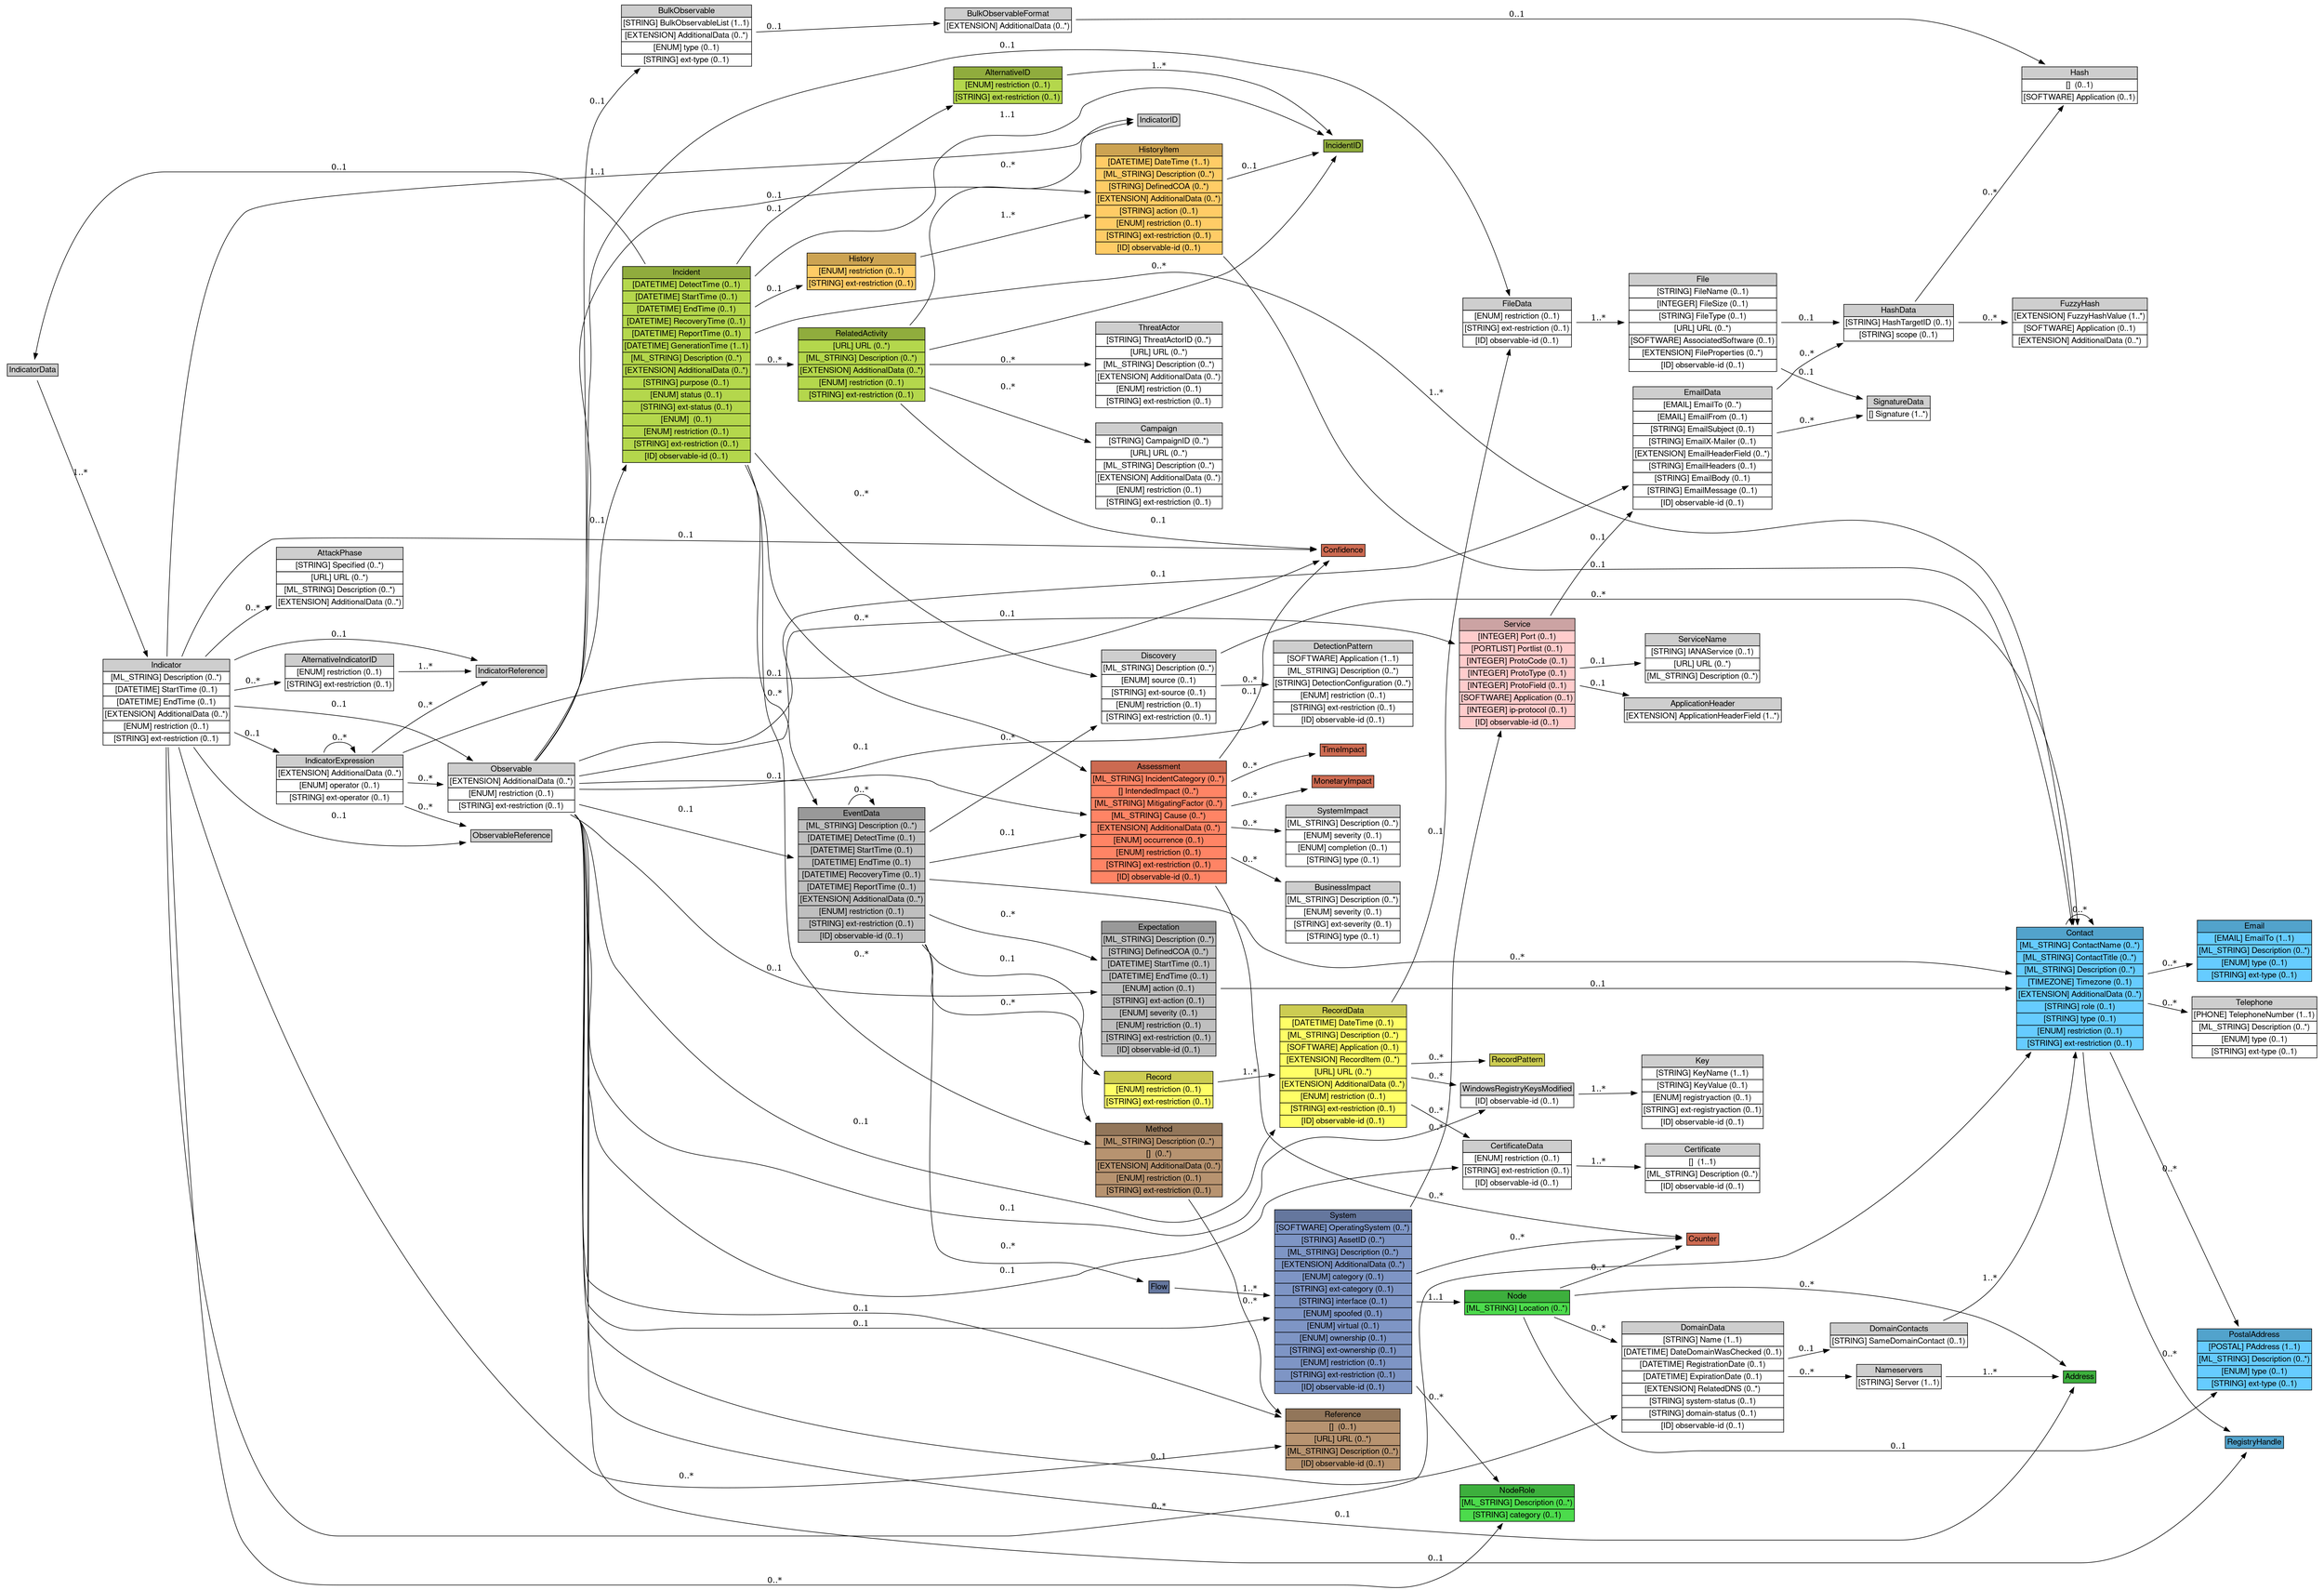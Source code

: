 digraph IndicatorData {
	graph [bb="0,0,4128,3030",
		rankdir=LR
	];
	node [label="\N"];
	IndicatorData	 [height=0.5,
		label=<<table BORDER="0" CELLBORDER="1" CELLSPACING="0"> <tr> <td BGCOLOR="#CECECE" HREF="/idmef_parser/IODEFv2/IndicatorData.html" TITLE="The IndicatorData class describes indicators and metadata associated with them. "><FONT FACE="Nimbus Sans L">IndicatorData</FONT></td> </tr>" %</table>>,
		pos="51.5,2412",
		shape=plaintext,
		width=1.4306];
	Indicator	 [height=2.1528,
		label=<<table BORDER="0" CELLBORDER="1" CELLSPACING="0"> <tr> <td BGCOLOR="#CECECE" HREF="/idmef_parser/IODEFv2/Indicator.html" TITLE="The Indicator class describes an indicator. An indicator consists of observable features and phenomenon that aid in the forensic or proactive detection of malicious activity and associated metadata. An indicator can be described outright by referencing or composing previously defined indicators or by referencing observables described in the incident report found in this document. "><FONT FACE="Nimbus Sans L">Indicator</FONT></td> </tr>" %<tr><td  HREF="/idmef_parser/IODEFv2/Indicator.html" TITLE="A free-form text description of the indicator."><FONT FACE="Nimbus Sans L">[ML_STRING] Description (0..*)</FONT></td></tr>%<tr><td  HREF="/idmef_parser/IODEFv2/Indicator.html" TITLE="A timestamp of the start of the time period during which this indicator is valid."><FONT FACE="Nimbus Sans L">[DATETIME] StartTime (0..1)</FONT></td></tr>%<tr><td  HREF="/idmef_parser/IODEFv2/Indicator.html" TITLE="A timestamp of the end of the time period during which this indicator is valid."><FONT FACE="Nimbus Sans L">[DATETIME] EndTime (0..1)</FONT></td></tr>%<tr><td  HREF="/idmef_parser/IODEFv2/Indicator.html" TITLE="Mechanism by which to extend the data model."><FONT FACE="Nimbus Sans L">[EXTENSION] AdditionalData (0..*)</FONT></td></tr>%<tr><td  HREF="/idmef_parser/IODEFv2/Indicator.html" TITLE="See Section 3.3.1."><FONT FACE="Nimbus Sans L">[ENUM] restriction (0..1)</FONT></td></tr>%<tr><td  HREF="/idmef_parser/IODEFv2/Indicator.html" TITLE="A means by which to extend the restriction attribute.  See Section 5.1.1."><FONT FACE="Nimbus Sans L">[STRING] ext-restriction (0..1)</FONT></td></tr>%</table>>,
		pos="278.5,1805",
		shape=plaintext,
		width=3.2361];
	IndicatorData -> Indicator	 [label="1..*",
		lp="132.5,2223.5",
		pos="e,249.51,1882.5 58.294,2393.8 86.003,2319.7 191.57,2037.4 245.85,1892.3"];
	IndicatorID	 [height=0.5,
		label=<<table BORDER="0" CELLBORDER="1" CELLSPACING="0"> <tr> <td BGCOLOR="#CECECE" HREF="/idmef_parser/IODEFv2/IndicatorID.html" TITLE="The IndicatorID class identifies an indicator with a globally unique identifier. The combination of the name and version attributes and the element content form this identifier. Indicators generated by given CSIRT MUST NOT reuse the same value unless they are referencing the same indicator. "><FONT FACE="Nimbus Sans L">IndicatorID</FONT></td> </tr>" %</table>>,
		pos="2170,2618",
		shape=plaintext,
		width=1.2222];
	Indicator -> IndicatorID	 [label="1..1",
		lp="1008.5,2713.5",
		pos="e,2125.9,2616.2 286.76,1882.6 312.17,2101.1 398.05,2706 570.5,2706 570.5,2706 570.5,2706 1154.5,2706 1442.2,2706 1509,2638.8 1796,\
2619 1909.4,2611.2 2042.7,2613.6 2115.6,2615.9"];
	AlternativeIndicatorID	 [height=0.98611,
		label=<<table BORDER="0" CELLBORDER="1" CELLSPACING="0"> <tr> <td BGCOLOR="#CECECE" HREF="/idmef_parser/IODEFv2/AlternativeIndicatorID.html" TITLE="The AlternativeIndicatorID class lists alternative identifiers for an indicator. "><FONT FACE="Nimbus Sans L">AlternativeIndicatorID</FONT></td> </tr>" %<tr><td  HREF="/idmef_parser/IODEFv2/AlternativeIndicatorID.html" TITLE="See Section 3.3.1."><FONT FACE="Nimbus Sans L">[ENUM] restriction (0..1)</FONT></td></tr>%<tr><td  HREF="/idmef_parser/IODEFv2/AlternativeIndicatorID.html" TITLE="A means by which to extend the restriction attribute.  See Section 5.1.1."><FONT FACE="Nimbus Sans L">[STRING] ext-restriction (0..1)</FONT></td></tr>%</table>>,
		pos="570.5,1207",
		shape=plaintext,
		width=2.7778];
	Indicator -> AlternativeIndicatorID	 [label="0..*",
		lp="424.5,1428.5",
		pos="e,539.04,1242.6 298.39,1727.2 320.4,1647.5 359.91,1521.6 413,1421 446.58,1357.4 497.7,1291.9 532.52,1250.4"];
	IndicatorReference	 [height=0.5,
		label=<<table BORDER="0" CELLBORDER="1" CELLSPACING="0"> <tr> <td BGCOLOR="#CECECE" HREF="/idmef_parser/IODEFv2/IndicatorReference.html" TITLE="The IndicatorReference describes a reference to an indicator. This reference may be to an indicator described in this IODEF document or in a previously exchanged IODEF document. "><FONT FACE="Nimbus Sans L">IndicatorReference</FONT></td> </tr>" %</table>>,
		pos="862.5,1065",
		shape=plaintext,
		width=1.9028];
	Indicator -> IndicatorReference	 [label="0..1",
		lp="570.5,1490.5",
		pos="e,793.74,1069.4 312.96,1727.4 344.8,1659.8 395.86,1560.6 454,1483 541.66,1366.1 607.96,1373.9 687,1251 697.19,1235.2 731.85,1104.4 \
746,1092 756.66,1082.6 769.94,1076.3 783.68,1072.1"];
	Confidence	 [height=0.5,
		label=<<table BORDER="0" CELLBORDER="1" CELLSPACING="0"> <tr> <td BGCOLOR="#cc6a51" HREF="/idmef_parser/IODEFv2/Confidence.html" TITLE="The Confidence class represents an estimate of the validity and accuracy of data expressed in the document. This estimate can be expressed as a category or a numeric calculation. "><FONT FACE="Nimbus Sans L">Confidence</FONT></td> </tr>" %</table>>,
		pos="2479,1894",
		shape=plaintext,
		width=1.2639];
	Indicator -> Confidence	 [label="0..1",
		lp="1154.5,1888.5",
		pos="e,2433.4,1893.5 385.63,1882.7 407.3,1894.8 430.64,1905.4 454,1912 553.7,1940 583.54,1916.4 687,1912 955.27,1900.7 1020.7,1872.3 \
1289,1861 1394.7,1856.5 1421.9,1849.5 1527,1861 1535.1,1861.9 1536.9,1863.9 1545,1865 1655.7,1880.3 1684.4,1874.7 1796,1879 2029,\
1888.1 2306.9,1892 2423.3,1893.4"];
	Contact	 [height=3.0278,
		label=<<table BORDER="0" CELLBORDER="1" CELLSPACING="0"> <tr> <td BGCOLOR="#52a3cc" HREF="/idmef_parser/IODEFv2/Contact.html" TITLE="The Contact class describes contact information for organizations and personnel involved in the incident. This class allows for the naming of the involved party, specifying contact information for them, and identifying their role in the incident. "><FONT FACE="Nimbus Sans L">Contact</FONT></td> </tr>" %<tr><td BGCOLOR="#66CCFF"  HREF="/idmef_parser/IODEFv2/Contact.html" TITLE="The name of the contact.  The contact may either be an organization or a person.  The type attribute disambiguates the semantics."><FONT FACE="Nimbus Sans L">[ML_STRING] ContactName (0..*)</FONT></td></tr>%<tr><td BGCOLOR="#66CCFF"  HREF="/idmef_parser/IODEFv2/Contact.html" TITLE="The title for the individual named in the ContactName."><FONT FACE="Nimbus Sans L">[ML_STRING] ContactTitle (0..*)</FONT></td></tr>%<tr><td BGCOLOR="#66CCFF"  HREF="/idmef_parser/IODEFv2/Contact.html" TITLE="A free-form text description of the contact."><FONT FACE="Nimbus Sans L">[ML_STRING] Description (0..*)</FONT></td></tr>%<tr><td BGCOLOR="#66CCFF"  HREF="/idmef_parser/IODEFv2/Contact.html" TITLE="The timezone in which the contact resides."><FONT FACE="Nimbus Sans L">[TIMEZONE] Timezone (0..1)</FONT></td></tr>%<tr><td BGCOLOR="#66CCFF"  HREF="/idmef_parser/IODEFv2/Contact.html" TITLE="A mechanism by which to extend the data model."><FONT FACE="Nimbus Sans L">[EXTENSION] AdditionalData (0..*)</FONT></td></tr>%<tr><td BGCOLOR="#66CCFF"  HREF="/idmef_parser/IODEFv2/Contact.html" TITLE="A means by which to extend the role attribute. See Section 5.1.1."><FONT FACE="Nimbus Sans L">[STRING] role (0..1)</FONT></td></tr>%<tr><td BGCOLOR="#66CCFF"  HREF="/idmef_parser/IODEFv2/Contact.html" TITLE="A means by which to extend the type attribute. See Section 5.1.1."><FONT FACE="Nimbus Sans L">[STRING] type (0..1)</FONT></td></tr>%<tr><td BGCOLOR="#66CCFF"  HREF="/idmef_parser/IODEFv2/Contact.html" TITLE="See Section 3.3.1."><FONT FACE="Nimbus Sans L">[ENUM] restriction (0..1)</FONT></td></tr>%<tr><td BGCOLOR="#66CCFF"  HREF="/idmef_parser/IODEFv2/Contact.html" TITLE="A means by which to extend the restriction attribute.  See Section 5.1.1."><FONT FACE="Nimbus Sans L">[STRING] ext-restriction (0..1)</FONT></td></tr>%</table>>,
		pos="3718.5,1670",
		shape=plaintext,
		width=3.2361];
	Indicator -> Contact	 [label="0..*",
		lp="2170,3022.5",
		pos="e,3710.8,1779.2 285.28,1882.6 303.18,2071.7 357.07,2549.7 454,2673 632.98,2900.6 718.95,3015 1008.5,3015 1008.5,3015 1008.5,3015 \
3412,3015 3469.3,3015 3496.1,3023.2 3537,2983 3586,2934.9 3564.7,2901.4 3578,2834 3652.3,2456.2 3693.5,2001.2 3710,1789.4"];
	Observable	 [height=1.2778,
		label=<<table BORDER="0" CELLBORDER="1" CELLSPACING="0"> <tr> <td BGCOLOR="#CECECE" HREF="/idmef_parser/IODEFv2/Observable.html" TITLE="The Observable class describes a feature and phenomenon that can be observed or measured for the purposes of detecting malicious behavior. "><FONT FACE="Nimbus Sans L">Observable</FONT></td> </tr>" %<tr><td  HREF="/idmef_parser/IODEFv2/Observable.html" TITLE="Mechanism by which to extend the data model."><FONT FACE="Nimbus Sans L">[EXTENSION] AdditionalData (0..*)</FONT></td></tr>%<tr><td  HREF="/idmef_parser/IODEFv2/Observable.html" TITLE="See Section 3.3.1."><FONT FACE="Nimbus Sans L">[ENUM] restriction (0..1)</FONT></td></tr>%<tr><td  HREF="/idmef_parser/IODEFv2/Observable.html" TITLE="A means by which to extend the restriction attribute.  See Section 5.1.1."><FONT FACE="Nimbus Sans L">[STRING] ext-restriction (0..1)</FONT></td></tr>%</table>>,
		pos="862.5,1147",
		shape=plaintext,
		width=3.2361];
	Indicator -> Observable	 [label="0..1",
		lp="570.5,1692.5",
		pos="e,856.7,1193.3 374.62,1727.4 399.26,1711 426.57,1695.4 454,1685 511.37,1663.2 681.78,1690.4 728,1650 795.46,1591 839.09,1321.8 855.35,\
1203.3"];
	NodeRole	 [height=0.98611,
		label=<<table BORDER="0" CELLBORDER="1" CELLSPACING="0"> <tr> <td BGCOLOR="#3daf3d" HREF="/idmef_parser/IODEFv2/NodeRole.html" TITLE="The NodeRole class describes the function performed by or role of a particular system, asset, or network. "><FONT FACE="Nimbus Sans L">NodeRole</FONT></td> </tr>" %<tr><td BGCOLOR="#4cdb4c"  HREF="/idmef_parser/IODEFv2/NodeRole.html" TITLE="A free-form text description of the role of the system."><FONT FACE="Nimbus Sans L">[ML_STRING] Description (0..*)</FONT></td></tr>%<tr><td BGCOLOR="#4cdb4c"  HREF="/idmef_parser/IODEFv2/NodeRole.html" TITLE="A means by which to extend the category attribute.  See Section 5.1.1."><FONT FACE="Nimbus Sans L">[STRING] category (0..1)</FONT></td></tr>%</table>>,
		pos="2771,1598",
		shape=plaintext,
		width=2.9444];
	Indicator -> NodeRole	 [label="0..*",
		lp="1408,1696.5",
		pos="e,2664.6,1606.3 395.14,1779.9 448.36,1770.5 512.34,1762 570.5,1762 570.5,1762 570.5,1762 1008.5,1762 1137.3,1762 1161.7,1709 1289,\
1689 1748.6,1617 1869.8,1660.1 2334,1630 2442.7,1623 2566.6,1613.8 2654.6,1607.1"];
	Reference	 [height=1.5694,
		label=<<table BORDER="0" CELLBORDER="1" CELLSPACING="0"> <tr> <td BGCOLOR="#92765a" HREF="/idmef_parser/IODEFv2/Reference.html" TITLE="The Reference class is an external reference to relevant information such as a vulnerability, IDS alert, malware sample, advisory, or attack technique. "><FONT FACE="Nimbus Sans L">Reference</FONT></td> </tr>" %<tr><td BGCOLOR="#b79370"  HREF="/idmef_parser/IODEFv2/Reference.html" TITLE="Reference identifier per [RFC7495]."><FONT FACE="Nimbus Sans L">[]  (0..1)</FONT></td></tr>%<tr><td BGCOLOR="#b79370"  HREF="/idmef_parser/IODEFv2/Reference.html" TITLE="A URL to a reference."><FONT FACE="Nimbus Sans L">[URL] URL (0..*)</FONT></td></tr>%<tr><td BGCOLOR="#b79370"  HREF="/idmef_parser/IODEFv2/Reference.html" TITLE="A free-form text description of this reference."><FONT FACE="Nimbus Sans L">[ML_STRING] Description (0..*)</FONT></td></tr>%<tr><td BGCOLOR="#b79370"  HREF="/idmef_parser/IODEFv2/Reference.html" TITLE="See Section 3.3.2."><FONT FACE="Nimbus Sans L">[ID] observable-id (0..1)</FONT></td></tr>%</table>>,
		pos="2479,2021",
		shape=plaintext,
		width=2.9444];
	Indicator -> Reference	 [label="0..*",
		lp="1154.5,2007.5",
		pos="e,2372.9,2016.5 345.17,1882.6 399.61,1937 481.8,2000 570.5,2000 570.5,2000 570.5,2000 1661.5,2000 1911.4,2000 2204.1,2009.9 2362.6,\
2016.1"];
	ObservableReference	 [height=0.5,
		label=<<table BORDER="0" CELLBORDER="1" CELLSPACING="0"> <tr> <td BGCOLOR="#CECECE" HREF="/idmef_parser/IODEFv2/ObservableReference.html" TITLE="The ObservableReference describes a reference to an observable feature or phenomenon described elsewhere in the document. "><FONT FACE="Nimbus Sans L">ObservableReference</FONT></td> </tr>" %</table>>,
		pos="862.5,1700",
		shape=plaintext,
		width=2.1528];
	Indicator -> ObservableReference	 [label="0..1",
		lp="570.5,1740.5",
		pos="e,784.79,1700.1 395.36,1755.1 401.31,1752.6 407.22,1750.3 413,1748 431.05,1740.9 435.05,1737.2 454,1733 562.75,1709.2 691.18,1702.1 \
774.59,1700.3"];
	IndicatorExpression	 [height=1.2778,
		label=<<table BORDER="0" CELLBORDER="1" CELLSPACING="0"> <tr> <td BGCOLOR="#CECECE" HREF="/idmef_parser/IODEFv2/IndicatorExpression.html" TITLE="The IndicatorExpression describes an expression composed of observed phenomenon, features, or indicators. Elements of the expression can be described directly, reference relevant data from other parts of a given IODEF document, or reference previously defined indicators. "><FONT FACE="Nimbus Sans L">IndicatorExpression</FONT></td> </tr>" %<tr><td  HREF="/idmef_parser/IODEFv2/IndicatorExpression.html" TITLE="Mechanism by which to extend the data model."><FONT FACE="Nimbus Sans L">[EXTENSION] AdditionalData (0..*)</FONT></td></tr>%<tr><td  HREF="/idmef_parser/IODEFv2/IndicatorExpression.html" TITLE="The operator to be applied between the child elements.  See Section 3.29.5 for parsing guidance.  The default value is &quot;and&quot;.  These values are maintained in the &quot;IndicatorExpression-operator&quot; IANA registry per Section 10.2."><FONT FACE="Nimbus Sans L">[ENUM] operator (0..1)</FONT></td></tr>%<tr><td  HREF="/idmef_parser/IODEFv2/IndicatorExpression.html" TITLE="A means by which to extend the operator attribute.  See Section 5.1.1."><FONT FACE="Nimbus Sans L">[STRING] ext-operator (0..1)</FONT></td></tr>%</table>>,
		pos="570.5,1553",
		shape=plaintext,
		width=3.2361];
	Indicator -> IndicatorExpression	 [label="0..1",
		lp="424.5,1646.5",
		pos="e,471.73,1599.2 331.49,1727.2 354.28,1697.3 382.65,1664.3 413,1639 428.08,1626.4 445.28,1614.8 462.64,1604.5"];
	AttackPhase	 [height=1.5694,
		label=<<table BORDER="0" CELLBORDER="1" CELLSPACING="0"> <tr> <td BGCOLOR="#CECECE" HREF="/idmef_parser/IODEFv2/AttackPhase.html" TITLE="The AttackPhase class describes a particular phase of an attack life cycle. "><FONT FACE="Nimbus Sans L">AttackPhase</FONT></td> </tr>" %<tr><td  HREF="/idmef_parser/IODEFv2/AttackPhase.html" TITLE="An identifier for the phase of the attack."><FONT FACE="Nimbus Sans L">[STRING] Specified (0..*)</FONT></td></tr>%<tr><td  HREF="/idmef_parser/IODEFv2/AttackPhase.html" TITLE="A URL to a resource describing this phase of the attack."><FONT FACE="Nimbus Sans L">[URL] URL (0..*)</FONT></td></tr>%<tr><td  HREF="/idmef_parser/IODEFv2/AttackPhase.html" TITLE="A free-form text description of this phase of the attack."><FONT FACE="Nimbus Sans L">[ML_STRING] Description (0..*)</FONT></td></tr>%<tr><td  HREF="/idmef_parser/IODEFv2/AttackPhase.html" TITLE="A mechanism by which to extend the data model."><FONT FACE="Nimbus Sans L">[EXTENSION] AdditionalData (0..*)</FONT></td></tr>%</table>>,
		pos="570.5,1847",
		shape=plaintext,
		width=3.2361];
	Indicator -> AttackPhase	 [label="0..*",
		lp="424.5,1835.5",
		pos="e,453.54,1830.2 395.17,1821.8 411.08,1824.1 427.49,1826.4 443.57,1828.7"];
	AlternativeIndicatorID -> IndicatorReference	 [label="1..*",
		lp="716.5,1117.5",
		pos="e,793.76,1076.7 615.26,1171.3 649.3,1145.7 698.27,1112.4 746,1092 757.94,1086.9 771,1082.7 783.93,1079.2"];
	Contact -> Contact	 [label="0..*",
		lp="3718.5,1804.5",
		pos="e,3741.7,1779.3 3695.3,1779.3 3699.9,1790.1 3707.7,1797 3718.5,1797 3725.9,1797 3731.9,1793.7 3736.5,1788.2"];
	RegistryHandle	 [height=0.5,
		label=<<table BORDER="0" CELLBORDER="1" CELLSPACING="0"> <tr> <td BGCOLOR="#52a3cc" HREF="/idmef_parser/IODEFv2/RegistryHandle.html" TITLE="The RegistryHandle class represents a handle into an Internet registry or community-specific database. "><FONT FACE="Nimbus Sans L">RegistryHandle</FONT></td> </tr>" %</table>>,
		pos="4014,657",
		shape=plaintext,
		width=1.5972];
	Contact -> RegistryHandle	 [label="0..*",
		lp="3870.5,1171.5",
		pos="e,4008.7,675.09 3750.4,1560.6 3817.3,1331.2 3969.2,810.57 4005.9,684.75"];
	PostalAddress	 [height=1.5694,
		label=<<table BORDER="0" CELLBORDER="1" CELLSPACING="0"> <tr> <td BGCOLOR="#52a3cc" HREF="/idmef_parser/IODEFv2/PostalAddress.html" TITLE="The PostalAddress class specifies a postal address and associated annotation. "><FONT FACE="Nimbus Sans L">PostalAddress</FONT></td> </tr>" %<tr><td BGCOLOR="#66CCFF"  HREF="/idmef_parser/IODEFv2/PostalAddress.html" TITLE="A postal address."><FONT FACE="Nimbus Sans L">[POSTAL] PAddress (1..1)</FONT></td></tr>%<tr><td BGCOLOR="#66CCFF"  HREF="/idmef_parser/IODEFv2/PostalAddress.html" TITLE="A free-form text description of the address."><FONT FACE="Nimbus Sans L">[ML_STRING] Description (0..*)</FONT></td></tr>%<tr><td BGCOLOR="#66CCFF"  HREF="/idmef_parser/IODEFv2/PostalAddress.html" TITLE="Categorizes the type of address described in the PAddress class.  These values are maintained in the &quot;PostalAddress-type&quot; IANA registry per Section 10.2."><FONT FACE="Nimbus Sans L">[ENUM] type (0..1)</FONT></td></tr>%<tr><td BGCOLOR="#66CCFF"  HREF="/idmef_parser/IODEFv2/PostalAddress.html" TITLE="A means by which to extend the type attribute. See Section 5.1.1."><FONT FACE="Nimbus Sans L">[STRING] ext-type (0..1)</FONT></td></tr>%</table>>,
		pos="4014,1326",
		shape=plaintext,
		width=2.9444];
	Contact -> PostalAddress	 [label="0..*",
		lp="3870.5,1505.5",
		pos="e,3965.4,1382.5 3812.4,1560.7 3860.6,1504.6 3917.6,1438.2 3958.7,1390.4"];
	Email	 [height=1.5694,
		label=<<table BORDER="0" CELLBORDER="1" CELLSPACING="0"> <tr> <td BGCOLOR="#52a3cc" HREF="/idmef_parser/IODEFv2/Email.html" TITLE="The Email class specifies an email address and associated annotation. "><FONT FACE="Nimbus Sans L">Email</FONT></td> </tr>" %<tr><td BGCOLOR="#66CCFF"  HREF="/idmef_parser/IODEFv2/Email.html" TITLE="An email address."><FONT FACE="Nimbus Sans L">[EMAIL] EmailTo (1..1)</FONT></td></tr>%<tr><td BGCOLOR="#66CCFF"  HREF="/idmef_parser/IODEFv2/Email.html" TITLE="A free-form text description of the email address."><FONT FACE="Nimbus Sans L">[ML_STRING] Description (0..*)</FONT></td></tr>%<tr><td BGCOLOR="#66CCFF"  HREF="/idmef_parser/IODEFv2/Email.html" TITLE="Categorizes the type of email address described in the EmailTo class.  These values are maintained in the &quot;Email- type&quot; IANA registry per Section 10.2."><FONT FACE="Nimbus Sans L">[ENUM] type (0..1)</FONT></td></tr>%<tr><td BGCOLOR="#66CCFF"  HREF="/idmef_parser/IODEFv2/Email.html" TITLE="A means by which to extend the type attribute. See Section 5.1.1."><FONT FACE="Nimbus Sans L">[STRING] ext-type (0..1)</FONT></td></tr>%</table>>,
		pos="4014,1735",
		shape=plaintext,
		width=2.9444];
	Contact -> Email	 [label="0..*",
		lp="3870.5,1712.5",
		pos="e,3907.7,1711.6 3835.3,1695.7 3855.8,1700.2 3877.2,1704.9 3897.7,1709.4"];
	Telephone	 [height=1.5694,
		label=<<table BORDER="0" CELLBORDER="1" CELLSPACING="0"> <tr> <td BGCOLOR="#CECECE" HREF="/idmef_parser/IODEFv2/Telephone.html" TITLE="The Telephone class describes a telephone number and associated annotation. "><FONT FACE="Nimbus Sans L">Telephone</FONT></td> </tr>" %<tr><td  HREF="/idmef_parser/IODEFv2/Telephone.html" TITLE="A telephone number."><FONT FACE="Nimbus Sans L">[PHONE] TelephoneNumber (1..1)</FONT></td></tr>%<tr><td  HREF="/idmef_parser/IODEFv2/Telephone.html" TITLE="A free-form text description of the phone number."><FONT FACE="Nimbus Sans L">[ML_STRING] Description (0..*)</FONT></td></tr>%<tr><td  HREF="/idmef_parser/IODEFv2/Telephone.html" TITLE="Categorizes the type of telephone number described in the TelephoneNumber class.  These values are maintained in the &quot;Telephone-type&quot; IANA registry per Section 10.2."><FONT FACE="Nimbus Sans L">[ENUM] type (0..1)</FONT></td></tr>%<tr><td  HREF="/idmef_parser/IODEFv2/Telephone.html" TITLE="A means by which to extend the type attribute. See Section 5.1.1."><FONT FACE="Nimbus Sans L">[STRING] ext-type (0..1)</FONT></td></tr>%</table>>,
		pos="4014,1604",
		shape=plaintext,
		width=3.1667];
	Contact -> Telephone	 [label="0..*",
		lp="3870.5,1644.5",
		pos="e,3900,1629.5 3835.3,1643.9 3853.3,1639.9 3871.9,1635.7 3890,1631.7"];
	Observable -> RegistryHandle	 [label="0..1",
		lp="2635.5,7.5",
		pos="e,4013,638.81 972.56,1100.5 974.9,1097.8 977.05,1095 979,1092 1006.3,1049.9 985.57,238.8 997,190 1022,83.207 1044.8,0 1154.5,0 1154.5,\
0 1154.5,0 3718.5,0 3783.8,0 3802.1,28.615 3841,81 3973.6,259.39 4005.3,539.38 4012.2,628.65"];
	System	 [height=4.4861,
		label=<<table BORDER="0" CELLBORDER="1" CELLSPACING="0"> <tr> <td BGCOLOR="#65779e" HREF="/idmef_parser/IODEFv2/System.html" TITLE="The System class describes a system or network involved in an event. "><FONT FACE="Nimbus Sans L">System</FONT></td> </tr>" %<tr><td BGCOLOR="#7e95c5"  HREF="/idmef_parser/IODEFv2/System.html" TITLE="The operating system running on the system."><FONT FACE="Nimbus Sans L">[SOFTWARE] OperatingSystem (0..*)</FONT></td></tr>%<tr><td BGCOLOR="#7e95c5"  HREF="/idmef_parser/IODEFv2/System.html" TITLE="An asset identifier for the System."><FONT FACE="Nimbus Sans L">[STRING] AssetID (0..*)</FONT></td></tr>%<tr><td BGCOLOR="#7e95c5"  HREF="/idmef_parser/IODEFv2/System.html" TITLE="A free-form text description of the System."><FONT FACE="Nimbus Sans L">[ML_STRING] Description (0..*)</FONT></td></tr>%<tr><td BGCOLOR="#7e95c5"  HREF="/idmef_parser/IODEFv2/System.html" TITLE="A mechanism by which to extend the data model."><FONT FACE="Nimbus Sans L">[EXTENSION] AdditionalData (0..*)</FONT></td></tr>%<tr><td BGCOLOR="#7e95c5"  HREF="/idmef_parser/IODEFv2/System.html" TITLE="Classifies the role the host or network played in the incident.  These values are maintained in the &quot;System- category&quot; IANA registry per Section 10.2."><FONT FACE="Nimbus Sans L">[ENUM] category (0..1)</FONT></td></tr>%<tr><td BGCOLOR="#7e95c5"  HREF="/idmef_parser/IODEFv2/System.html" TITLE="A means by which to extend the category attribute.  See Section 5.1.1."><FONT FACE="Nimbus Sans L">[STRING] ext-category (0..1)</FONT></td></tr>%<tr><td BGCOLOR="#7e95c5"  HREF="/idmef_parser/IODEFv2/System.html" TITLE="Specifies the interface on which the event(s) on this System originated.  If the Node class specifies a network rather than a host, this attribute has no meaning."><FONT FACE="Nimbus Sans L">[STRING] interface (0..1)</FONT></td></tr>%<tr><td BGCOLOR="#7e95c5"  HREF="/idmef_parser/IODEFv2/System.html" TITLE="An indication of confidence in whether this System was the true target or attacking host.  The permitted values for this attribute are shown below.  The default value is &quot;unknown&quot;."><FONT FACE="Nimbus Sans L">[ENUM] spoofed (0..1)</FONT></td></tr>%<tr><td BGCOLOR="#7e95c5"  HREF="/idmef_parser/IODEFv2/System.html" TITLE="Indicates whether this System is a virtual or physical device.  The default value is &quot;unknown&quot;."><FONT FACE="Nimbus Sans L">[ENUM] virtual (0..1)</FONT></td></tr>%<tr><td BGCOLOR="#7e95c5"  HREF="/idmef_parser/IODEFv2/System.html" TITLE="Describes the ownership of this System relative to the victim in the incident.  These values are maintained in the &quot;System-ownership&quot; IANA registry per Section 10.2."><FONT FACE="Nimbus Sans L">[ENUM] ownership (0..1)</FONT></td></tr>%<tr><td BGCOLOR="#7e95c5"  HREF="/idmef_parser/IODEFv2/System.html" TITLE="A means by which to extend the ownership attribute.  See Section 5.1.1."><FONT FACE="Nimbus Sans L">[STRING] ext-ownership (0..1)</FONT></td></tr>%<tr><td BGCOLOR="#7e95c5"  HREF="/idmef_parser/IODEFv2/System.html" TITLE="See Section 3.3.1."><FONT FACE="Nimbus Sans L">[ENUM] restriction (0..1)</FONT></td></tr>%<tr><td BGCOLOR="#7e95c5"  HREF="/idmef_parser/IODEFv2/System.html" TITLE="A means by which to extend the restriction attribute.  See Section 5.1.1."><FONT FACE="Nimbus Sans L">[STRING] ext-restriction (0..1)</FONT></td></tr>%<tr><td BGCOLOR="#7e95c5"  HREF="/idmef_parser/IODEFv2/System.html" TITLE="See Section 3.3.2."><FONT FACE="Nimbus Sans L">[ID] observable-id (0..1)</FONT></td></tr>%</table>>,
		pos="2479,962",
		shape=plaintext,
		width=3.4583];
	Observable -> System	 [label="0..1",
		lp="1661.5,921.5",
		pos="e,2354.1,933.66 965.63,1100.8 970.23,1098 974.71,1095 979,1092 1069.6,1027.7 1043.4,914 1154.5,914 1154.5,914 1154.5,914 2170,914 \
2227.5,914 2290.3,922.22 2344.2,931.85"];
	DomainData	 [height=2.7361,
		label=<<table BORDER="0" CELLBORDER="1" CELLSPACING="0"> <tr> <td BGCOLOR="#CECECE" HREF="/idmef_parser/IODEFv2/DomainData.html" TITLE="The DomainData class describes a domain name and metadata associated with this domain. "><FONT FACE="Nimbus Sans L">DomainData</FONT></td> </tr>" %<tr><td  HREF="/idmef_parser/IODEFv2/DomainData.html" TITLE="The domain name of a system."><FONT FACE="Nimbus Sans L">[STRING] Name (1..1)</FONT></td></tr>%<tr><td  HREF="/idmef_parser/IODEFv2/DomainData.html" TITLE="A timestamp of when the domain listed in the Name class was resolved."><FONT FACE="Nimbus Sans L">[DATETIME] DateDomainWasChecked (0..1)</FONT></td></tr>%<tr><td  HREF="/idmef_parser/IODEFv2/DomainData.html" TITLE="A timestamp of when domain listed in the Name class was registered."><FONT FACE="Nimbus Sans L">[DATETIME] RegistrationDate (0..1)</FONT></td></tr>%<tr><td  HREF="/idmef_parser/IODEFv2/DomainData.html" TITLE="A timestamp of when the domain listed in the Name class is set to expire."><FONT FACE="Nimbus Sans L">[DATETIME] ExpirationDate (0..1)</FONT></td></tr>%<tr><td  HREF="/idmef_parser/IODEFv2/DomainData.html" TITLE="Additional DNS records associated with this domain."><FONT FACE="Nimbus Sans L">[EXTENSION] RelatedDNS (0..*)</FONT></td></tr>%<tr><td  HREF="/idmef_parser/IODEFv2/DomainData.html" TITLE="A means by which to extend the system-status attribute.  See Section 5.1.1."><FONT FACE="Nimbus Sans L">[STRING] system-status (0..1)</FONT></td></tr>%<tr><td  HREF="/idmef_parser/IODEFv2/DomainData.html" TITLE="A means by which to extend the domain-status attribute.  See Section 5.1.1."><FONT FACE="Nimbus Sans L">[STRING] domain-status (0..1)</FONT></td></tr>%<tr><td  HREF="/idmef_parser/IODEFv2/DomainData.html" TITLE="See Section 3.3.2."><FONT FACE="Nimbus Sans L">[ID] observable-id (0..1)</FONT></td></tr>%</table>>,
		pos="3082,1119",
		shape=plaintext,
		width=4.0556];
	Observable -> DomainData	 [label="0..1",
		lp="2170,741.5",
		pos="e,2935.8,1089.9 971.63,1100.7 974.28,1098 976.75,1095.1 979,1092 996.03,1068.9 991.98,992.28 997,964 1012.2,878.51 980.13,837.72 \
1038,773 1074.4,732.3 1099.9,734 1154.5,734 1154.5,734 1154.5,734 2322.5,734 2451,734 2516.8,698.43 2606,791 2640.7,827 2595.4,861.04 \
2624,902 2694,1002.1 2822.7,1057.4 2925.9,1087.1"];
	Address	 [height=0.5,
		label=<<table BORDER="0" CELLBORDER="1" CELLSPACING="0"> <tr> <td BGCOLOR="#3daf3d" HREF="/idmef_parser/IODEFv2/Address.html" TITLE="The Address class represents a hardware (Layer 2), network (Layer 3), or application (Layer 7) address. "><FONT FACE="Nimbus Sans L">Address</FONT></td> </tr>" %</table>>,
		pos="3718.5,992",
		shape=plaintext,
		width=1];
	Observable -> Address	 [label="0..1",
		lp="2479,690.5",
		pos="e,3682.7,973.92 971.95,1100.9 974.51,1098.1 976.87,1095.1 979,1092 1016.1,1037.2 976.73,857.94 997,795 1022.9,714.45 1069.9,688 \
1154.5,688 1154.5,688 1154.5,688 1912.5,688 2126.9,688 2668.7,659.39 2877,710 2896.7,714.79 2902.7,716.66 2918,730 2928.9,739.49 \
2923.8,749.39 2936,757 3047.2,826.08 3101.4,761.9 3228,795 3398.3,839.51 3588.8,927.92 3673.6,969.45"];
	Service	 [height=2.7361,
		label=<<table BORDER="0" CELLBORDER="1" CELLSPACING="0"> <tr> <td BGCOLOR="#cca3a3" HREF="/idmef_parser/IODEFv2/Service.html" TITLE="The Service class describes a network service. The service is described by a protocol, port, protocol header field, and application providing or using the service. "><FONT FACE="Nimbus Sans L">Service</FONT></td> </tr>" %<tr><td BGCOLOR="#FFCCCC"  HREF="/idmef_parser/IODEFv2/Service.html" TITLE="A port number."><FONT FACE="Nimbus Sans L">[INTEGER] Port (0..1)</FONT></td></tr>%<tr><td BGCOLOR="#FFCCCC"  HREF="/idmef_parser/IODEFv2/Service.html" TITLE="A list of port numbers."><FONT FACE="Nimbus Sans L">[PORTLIST] Portlist (0..1)</FONT></td></tr>%<tr><td BGCOLOR="#FFCCCC"  HREF="/idmef_parser/IODEFv2/Service.html" TITLE="A transport-layer (Layer 4) protocol- specific code field (e.g., ICMP code field)."><FONT FACE="Nimbus Sans L">[INTEGER] ProtoCode (0..1)</FONT></td></tr>%<tr><td BGCOLOR="#FFCCCC"  HREF="/idmef_parser/IODEFv2/Service.html" TITLE="A transport-layer (Layer 4) protocol- specific type field (e.g., ICMP type field)."><FONT FACE="Nimbus Sans L">[INTEGER] ProtoType (0..1)</FONT></td></tr>%<tr><td BGCOLOR="#FFCCCC"  HREF="/idmef_parser/IODEFv2/Service.html" TITLE="A transport-layer (Layer 4) protocol- specific flag field (e.g., TCP flag field)."><FONT FACE="Nimbus Sans L">[INTEGER] ProtoField (0..1)</FONT></td></tr>%<tr><td BGCOLOR="#FFCCCC"  HREF="/idmef_parser/IODEFv2/Service.html" TITLE="The application acting as either the client or the server for the service."><FONT FACE="Nimbus Sans L">[SOFTWARE] Application (0..1)</FONT></td></tr>%<tr><td BGCOLOR="#FFCCCC"  HREF="/idmef_parser/IODEFv2/Service.html" TITLE="The IANA-assigned IP protocol number per [IANA.Protocols].  The attribute MUST be set if a Port, Portlist, ProtoCode, ProtoType, or ProtoField class is present."><FONT FACE="Nimbus Sans L">[INTEGER] ip-protocol (0..1)</FONT></td></tr>%<tr><td BGCOLOR="#FFCCCC"  HREF="/idmef_parser/IODEFv2/Service.html" TITLE="See Section 3.3.2."><FONT FACE="Nimbus Sans L">[ID] observable-id (0..1)</FONT></td></tr>%</table>>,
		pos="2771,818",
		shape=plaintext,
		width=2.9444];
	Observable -> Service	 [label="0..1",
		lp="1912.5,784.5",
		pos="e,2664.8,798.34 970.2,1100.8 973.32,1098.1 976.27,1095.1 979,1092 993.04,1076 1027.5,928.49 1038,910 1076.8,841.67 1075.9,777 1154.5,\
777 1154.5,777 1154.5,777 1912.5,777 2220.8,777 2299,762.93 2606,791 2621.8,792.44 2638.4,794.5 2654.7,796.85"];
	EmailData	 [height=3.0278,
		label=<<table BORDER="0" CELLBORDER="1" CELLSPACING="0"> <tr> <td BGCOLOR="#CECECE" HREF="/idmef_parser/IODEFv2/EmailData.html" TITLE="The EmailData class describes headers from an email message and cryptographic hashes and signatures applied to it. "><FONT FACE="Nimbus Sans L">EmailData</FONT></td> </tr>" %<tr><td  HREF="/idmef_parser/IODEFv2/EmailData.html" TITLE="The value of the &quot;To:&quot; header field (Section 3.6.3 of [RFC5322]) in an email."><FONT FACE="Nimbus Sans L">[EMAIL] EmailTo (0..*)</FONT></td></tr>%<tr><td  HREF="/idmef_parser/IODEFv2/EmailData.html" TITLE="The value of the &quot;From:&quot; header field (Section 3.6.2 of [RFC5322]) in an email."><FONT FACE="Nimbus Sans L">[EMAIL] EmailFrom (0..1)</FONT></td></tr>%<tr><td  HREF="/idmef_parser/IODEFv2/EmailData.html" TITLE="The value of the &quot;Subject:&quot; header field in an email.  See Section 3.6.5 of [RFC5322]."><FONT FACE="Nimbus Sans L">[STRING] EmailSubject (0..1)</FONT></td></tr>%<tr><td  HREF="/idmef_parser/IODEFv2/EmailData.html" TITLE="The value of the &quot;X-Mailer:&quot; header field in an email."><FONT FACE="Nimbus Sans L">[STRING] EmailX-Mailer (0..1)</FONT></td></tr>%<tr><td  HREF="/idmef_parser/IODEFv2/EmailData.html" TITLE="The header name and value of an arbitrary header field of the email message.  The name attribute MUST be set to the header name.  The header value MUST be set in the element body.  The dtype attribute MUST be set to &quot;string&quot;."><FONT FACE="Nimbus Sans L">[EXTENSION] EmailHeaderField (0..*)</FONT></td></tr>%<tr><td  HREF="/idmef_parser/IODEFv2/EmailData.html" TITLE="The headers of an email message."><FONT FACE="Nimbus Sans L">[STRING] EmailHeaders (0..1)</FONT></td></tr>%<tr><td  HREF="/idmef_parser/IODEFv2/EmailData.html" TITLE="The body of an email message."><FONT FACE="Nimbus Sans L">[STRING] EmailBody (0..1)</FONT></td></tr>%<tr><td  HREF="/idmef_parser/IODEFv2/EmailData.html" TITLE="The headers and body of an email message."><FONT FACE="Nimbus Sans L">[STRING] EmailMessage (0..1)</FONT></td></tr>%<tr><td  HREF="/idmef_parser/IODEFv2/EmailData.html" TITLE="See Section 3.3.2."><FONT FACE="Nimbus Sans L">[ID] observable-id (0..1)</FONT></td></tr>%</table>>,
		pos="3082,639",
		shape=plaintext,
		width=3.5139];
	Observable -> EmailData	 [label="0..1",
		lp="2170,652.5",
		pos="e,2955.3,642.55 972.03,1101 974.56,1098.2 976.9,1095.2 979,1092 1004.7,1053.3 966.49,709.08 997,674 1043.7,620.3 1083.3,645 1154.5,\
645 1154.5,645 1154.5,645 2771,645 2828.1,645 2891,643.98 2945.3,642.78"];
	WindowsRegistryKeysModified	 [height=0.69444,
		label=<<table BORDER="0" CELLBORDER="1" CELLSPACING="0"> <tr> <td BGCOLOR="#CECECE" HREF="/idmef_parser/IODEFv2/WindowsRegistryKeysModified.html" TITLE="The WindowsRegistryKeysModified class describes Windows operating system registry keys and the operations that were performed on them. This class was derived from [RFC5901]. "><FONT FACE="Nimbus Sans L">WindowsRegistryKeysModified</FONT></td> </tr>" %<tr><td  HREF="/idmef_parser/IODEFv2/WindowsRegistryKeysModified.html" TITLE="See Section 3.3.2."><FONT FACE="Nimbus Sans L">[ID] observable-id (0..1)</FONT></td></tr>%</table>>,
		pos="2771,445",
		shape=plaintext,
		width=2.9028];
	Observable -> WindowsRegistryKeysModified	 [label="0..1",
		lp="1912.5,378.5",
		pos="e,2709.5,419.95 972.05,1101 974.58,1098.2 976.91,1095.2 979,1092 1009.3,1046.1 979.56,649.2 997,597 1035.8,480.88 1032.1,371 1154.5,\
371 1154.5,371 1154.5,371 2479,371 2556.3,371 2641.6,395.66 2700,416.51"];
	FileData	 [height=1.2778,
		label=<<table BORDER="0" CELLBORDER="1" CELLSPACING="0"> <tr> <td BGCOLOR="#CECECE" HREF="/idmef_parser/IODEFv2/FileData.html" TITLE="The FileData class describes a file or set of files. "><FONT FACE="Nimbus Sans L">FileData</FONT></td> </tr>" %<tr><td  HREF="/idmef_parser/IODEFv2/FileData.html" TITLE="See Section 3.3.1."><FONT FACE="Nimbus Sans L">[ENUM] restriction (0..1)</FONT></td></tr>%<tr><td  HREF="/idmef_parser/IODEFv2/FileData.html" TITLE="A means by which to extend the restriction attribute.  See Section 5.1.1."><FONT FACE="Nimbus Sans L">[STRING] ext-restriction (0..1)</FONT></td></tr>%<tr><td  HREF="/idmef_parser/IODEFv2/FileData.html" TITLE="See Section 3.3.2."><FONT FACE="Nimbus Sans L">[ID] observable-id (0..1)</FONT></td></tr>%</table>>,
		pos="2771,333",
		shape=plaintext,
		width=2.7778];
	Observable -> FileData	 [label="0..1",
		lp="1912.5,315.5",
		pos="e,2670.8,320.17 972.52,1100.5 974.87,1097.8 977.04,1095 979,1092 996.68,1065 992.08,543.86 997,512 1007.2,445.81 995.43,418.7 1038,\
367 1074.9,322.19 1096.5,308 1154.5,308 1154.5,308 1154.5,308 2479,308 2539.2,308 2606.2,313.35 2660.8,319.09"];
	CertificateData	 [height=1.2778,
		label=<<table BORDER="0" CELLBORDER="1" CELLSPACING="0"> <tr> <td BGCOLOR="#CECECE" HREF="/idmef_parser/IODEFv2/CertificateData.html" TITLE="The CertificateData class describes X.509 certificates. "><FONT FACE="Nimbus Sans L">CertificateData</FONT></td> </tr>" %<tr><td  HREF="/idmef_parser/IODEFv2/CertificateData.html" TITLE="See Section 3.3.1."><FONT FACE="Nimbus Sans L">[ENUM] restriction (0..1)</FONT></td></tr>%<tr><td  HREF="/idmef_parser/IODEFv2/CertificateData.html" TITLE="A means by which to extend the restriction attribute.  See Section 5.1.1."><FONT FACE="Nimbus Sans L">[STRING] ext-restriction (0..1)</FONT></td></tr>%<tr><td  HREF="/idmef_parser/IODEFv2/CertificateData.html" TITLE="See Section 3.3.2."><FONT FACE="Nimbus Sans L">[ID] observable-id (0..1)</FONT></td></tr>%</table>>,
		pos="2771,223",
		shape=plaintext,
		width=2.7778];
	Observable -> CertificateData	 [label="0..1",
		lp="1912.5,253.5",
		pos="e,2670.8,234.8 972.54,1100.5 974.88,1097.8 977.05,1095 979,1092 1000.3,1059.3 987.81,426.97 997,389 1019.2,297.11 1060,246 1154.5,\
246 1154.5,246 1154.5,246 2479,246 2539.2,246 2606.2,241.08 2660.8,235.79"];
	RecordData	 [height=3.0278,
		label=<<table BORDER="0" CELLBORDER="1" CELLSPACING="0"> <tr> <td BGCOLOR="#cccc52" HREF="/idmef_parser/IODEFv2/RecordData.html" TITLE="The RecordData class describes or references log or audit data from a given type of tool and provides a means to annotate the output. "><FONT FACE="Nimbus Sans L">RecordData</FONT></td> </tr>" %<tr><td BGCOLOR="#FFFF66"  HREF="/idmef_parser/IODEFv2/RecordData.html" TITLE="A timestamp of the data found in the RecordItem or URL classes."><FONT FACE="Nimbus Sans L">[DATETIME] DateTime (0..1)</FONT></td></tr>%<tr><td BGCOLOR="#FFFF66"  HREF="/idmef_parser/IODEFv2/RecordData.html" TITLE="A free-form text description of the data provided in the RecordItem or URL classes."><FONT FACE="Nimbus Sans L">[ML_STRING] Description (0..*)</FONT></td></tr>%<tr><td BGCOLOR="#FFFF66"  HREF="/idmef_parser/IODEFv2/RecordData.html" TITLE="Identifies the tool used to generate the data in the RecordItem or URL classes."><FONT FACE="Nimbus Sans L">[SOFTWARE] Application (0..1)</FONT></td></tr>%<tr><td BGCOLOR="#FFFF66"  HREF="/idmef_parser/IODEFv2/RecordData.html" TITLE="Log, audit, or forensic data to support the conclusions made during the course of analyzing the incident."><FONT FACE="Nimbus Sans L">[EXTENSION] RecordItem (0..*)</FONT></td></tr>%<tr><td BGCOLOR="#FFFF66"  HREF="/idmef_parser/IODEFv2/RecordData.html" TITLE="A URL reference to a log or audit data."><FONT FACE="Nimbus Sans L">[URL] URL (0..*)</FONT></td></tr>%<tr><td BGCOLOR="#FFFF66"  HREF="/idmef_parser/IODEFv2/RecordData.html" TITLE="An extension mechanism for data not explicitly represented in the data model."><FONT FACE="Nimbus Sans L">[EXTENSION] AdditionalData (0..*)</FONT></td></tr>%<tr><td BGCOLOR="#FFFF66"  HREF="/idmef_parser/IODEFv2/RecordData.html" TITLE="See Section 3.3.1."><FONT FACE="Nimbus Sans L">[ENUM] restriction (0..1)</FONT></td></tr>%<tr><td BGCOLOR="#FFFF66"  HREF="/idmef_parser/IODEFv2/RecordData.html" TITLE="A means by which to extend the restriction attribute.  See Section 5.1.1."><FONT FACE="Nimbus Sans L">[STRING] ext-restriction (0..1)</FONT></td></tr>%<tr><td BGCOLOR="#FFFF66"  HREF="/idmef_parser/IODEFv2/RecordData.html" TITLE="See Section 3.3.2."><FONT FACE="Nimbus Sans L">[ID] observable-id (0..1)</FONT></td></tr>%</table>>,
		pos="2479,508",
		shape=plaintext,
		width=3.2361];
	Observable -> RecordData	 [label="0..1",
		lp="1661.5,560.5",
		pos="e,2362.2,533.13 972.04,1101 974.57,1098.2 976.9,1095.2 979,1092 1007.3,1049.2 969.12,674.02 997,631 1039.5,565.45 1076.4,553 1154.5,\
553 1154.5,553 1154.5,553 2170,553 2230.3,553 2296.6,544.49 2352.3,534.87"];
	EventData	 [height=3.3194,
		label=<<table BORDER="0" CELLBORDER="1" CELLSPACING="0"> <tr> <td BGCOLOR="#999999" HREF="/idmef_parser/IODEFv2/EventData.html" TITLE="The EventData class is a container class to organize data about events that occurred during an incident. "><FONT FACE="Nimbus Sans L">EventData</FONT></td> </tr>" %<tr><td BGCOLOR="#BFBFBF"  HREF="/idmef_parser/IODEFv2/EventData.html" TITLE="A free-form text description of the event."><FONT FACE="Nimbus Sans L">[ML_STRING] Description (0..*)</FONT></td></tr>%<tr><td BGCOLOR="#BFBFBF"  HREF="/idmef_parser/IODEFv2/EventData.html" TITLE="The time the event was detected."><FONT FACE="Nimbus Sans L">[DATETIME] DetectTime (0..1)</FONT></td></tr>%<tr><td BGCOLOR="#BFBFBF"  HREF="/idmef_parser/IODEFv2/EventData.html" TITLE="The time the event started."><FONT FACE="Nimbus Sans L">[DATETIME] StartTime (0..1)</FONT></td></tr>%<tr><td BGCOLOR="#BFBFBF"  HREF="/idmef_parser/IODEFv2/EventData.html" TITLE="The time the event ended."><FONT FACE="Nimbus Sans L">[DATETIME] EndTime (0..1)</FONT></td></tr>%<tr><td BGCOLOR="#BFBFBF"  HREF="/idmef_parser/IODEFv2/EventData.html" TITLE="The time the site recovered from the event."><FONT FACE="Nimbus Sans L">[DATETIME] RecoveryTime (0..1)</FONT></td></tr>%<tr><td BGCOLOR="#BFBFBF"  HREF="/idmef_parser/IODEFv2/EventData.html" TITLE="The time the event was reported."><FONT FACE="Nimbus Sans L">[DATETIME] ReportTime (0..1)</FONT></td></tr>%<tr><td BGCOLOR="#BFBFBF"  HREF="/idmef_parser/IODEFv2/EventData.html" TITLE="An extension mechanism for data not explicitly represented in the data model."><FONT FACE="Nimbus Sans L">[EXTENSION] AdditionalData (0..*)</FONT></td></tr>%<tr><td BGCOLOR="#BFBFBF"  HREF="/idmef_parser/IODEFv2/EventData.html" TITLE="See Section 3.3.1.  The default value is &quot;default&quot;."><FONT FACE="Nimbus Sans L">[ENUM] restriction (0..1)</FONT></td></tr>%<tr><td BGCOLOR="#BFBFBF"  HREF="/idmef_parser/IODEFv2/EventData.html" TITLE="A means by which to extend the restriction attribute.  See Section 5.1.1."><FONT FACE="Nimbus Sans L">[STRING] ext-restriction (0..1)</FONT></td></tr>%<tr><td BGCOLOR="#BFBFBF"  HREF="/idmef_parser/IODEFv2/EventData.html" TITLE="See Section 3.3.2."><FONT FACE="Nimbus Sans L">[ID] observable-id (0..1)</FONT></td></tr>%</table>>,
		pos="1661.5,1447",
		shape=plaintext,
		width=3.2361];
	Observable -> EventData	 [label="0..1",
		lp="1154.5,1376.5",
		pos="e,1544.7,1430.3 906.38,1193.2 931.03,1216.8 963.51,1244.2 997,1262 1171,1354.7 1396,1404.7 1534.5,1428.5"];
	DetectionPattern	 [height=2.1528,
		label=<<table BORDER="0" CELLBORDER="1" CELLSPACING="0"> <tr> <td BGCOLOR="#CECECE" HREF="/idmef_parser/IODEFv2/DetectionPattern.html" TITLE="The DetectionPattern class describes a configuration or signature that can be used by an Intrusion Detection System (IDS) / Intrusion Prevention System (IPS), SIEM, antivirus, endpoint protection, network analysis, malware analysis, or host forensics tool to identify a particular phenomenon. This class requires the identification of the target application and allows the configuration to be described in either free form or machine-readable form. "><FONT FACE="Nimbus Sans L">DetectionPattern</FONT></td> </tr>" %<tr><td  HREF="/idmef_parser/IODEFv2/DetectionPattern.html" TITLE="The application for which the DetectionConfiguration or Description is being provided."><FONT FACE="Nimbus Sans L">[SOFTWARE] Application (1..1)</FONT></td></tr>%<tr><td  HREF="/idmef_parser/IODEFv2/DetectionPattern.html" TITLE="A free-form text description of how to use the information provided in the Application or DetectionConfiguration classes."><FONT FACE="Nimbus Sans L">[ML_STRING] Description (0..*)</FONT></td></tr>%<tr><td  HREF="/idmef_parser/IODEFv2/DetectionPattern.html" TITLE="A machine-consumable configuration to find a pattern of activity."><FONT FACE="Nimbus Sans L">[STRING] DetectionConfiguration (0..*)</FONT></td></tr>%<tr><td  HREF="/idmef_parser/IODEFv2/DetectionPattern.html" TITLE="See Section 3.3.1."><FONT FACE="Nimbus Sans L">[ENUM] restriction (0..1)</FONT></td></tr>%<tr><td  HREF="/idmef_parser/IODEFv2/DetectionPattern.html" TITLE="A means by which to extend the restriction attribute.  See Section 5.1.1."><FONT FACE="Nimbus Sans L">[STRING] ext-restriction (0..1)</FONT></td></tr>%<tr><td  HREF="/idmef_parser/IODEFv2/DetectionPattern.html" TITLE="See Section 3.3.2."><FONT FACE="Nimbus Sans L">[ID] observable-id (0..1)</FONT></td></tr>%</table>>,
		pos="2479,1742",
		shape=plaintext,
		width=3.5278];
	Observable -> DetectionPattern	 [label="0..1",
		lp="1661.5,1690.5",
		pos="e,2352,1698.5 884.74,1193.4 937.56,1297.2 1081.8,1546.7 1289,1638 1493.4,1728.1 2072.9,1646.8 2293,1685 2309.1,1687.8 2325.8,1691.6 \
2342.3,1695.9"];
	Assessment	 [height=3.0278,
		label=<<table BORDER="0" CELLBORDER="1" CELLSPACING="0"> <tr> <td BGCOLOR="#cc6a51" HREF="/idmef_parser/IODEFv2/Assessment.html" TITLE="The Assessment class describes the repercussions of the incident to the victim. "><FONT FACE="Nimbus Sans L">Assessment</FONT></td> </tr>" %<tr><td BGCOLOR="#ff8465"  HREF="/idmef_parser/IODEFv2/Assessment.html" TITLE="A free-form text description categorizing the type of incident."><FONT FACE="Nimbus Sans L">[ML_STRING] IncidentCategory (0..*)</FONT></td></tr>%<tr><td BGCOLOR="#ff8465"  HREF="/idmef_parser/IODEFv2/Assessment.html" TITLE="The intended outcome to the victim sought by the threat actor.  Defined identically to the BusinessImpact defined in Section 3.12.2 but describes intent rather than the realized impact."><FONT FACE="Nimbus Sans L">[] IntendedImpact (0..*)</FONT></td></tr>%<tr><td BGCOLOR="#ff8465"  HREF="/idmef_parser/IODEFv2/Assessment.html" TITLE="A description of a mitigating factor relative to the impact on the victim organization."><FONT FACE="Nimbus Sans L">[ML_STRING] MitigatingFactor (0..*)</FONT></td></tr>%<tr><td BGCOLOR="#ff8465"  HREF="/idmef_parser/IODEFv2/Assessment.html" TITLE="A description of an underlying cause of the impact."><FONT FACE="Nimbus Sans L">[ML_STRING] Cause (0..*)</FONT></td></tr>%<tr><td BGCOLOR="#ff8465"  HREF="/idmef_parser/IODEFv2/Assessment.html" TITLE="A mechanism by which to extend the data model."><FONT FACE="Nimbus Sans L">[EXTENSION] AdditionalData (0..*)</FONT></td></tr>%<tr><td BGCOLOR="#ff8465"  HREF="/idmef_parser/IODEFv2/Assessment.html" TITLE="Specifies whether the assessment is describing actual or potential outcomes."><FONT FACE="Nimbus Sans L">[ENUM] occurrence (0..1)</FONT></td></tr>%<tr><td BGCOLOR="#ff8465"  HREF="/idmef_parser/IODEFv2/Assessment.html" TITLE="See Section 3.3.1."><FONT FACE="Nimbus Sans L">[ENUM] restriction (0..1)</FONT></td></tr>%<tr><td BGCOLOR="#ff8465"  HREF="/idmef_parser/IODEFv2/Assessment.html" TITLE="A means by which to extend the restriction attribute.  See Section 5.1.1."><FONT FACE="Nimbus Sans L">[STRING] ext-restriction (0..1)</FONT></td></tr>%<tr><td BGCOLOR="#ff8465"  HREF="/idmef_parser/IODEFv2/Assessment.html" TITLE="See Section 3.3.2."><FONT FACE="Nimbus Sans L">[ID] observable-id (0..1)</FONT></td></tr>%</table>>,
		pos="2170,1195",
		shape=plaintext,
		width=3.4167];
	Observable -> Assessment	 [label="0..1",
		lp="1408,1137.5",
		pos="e,2046.9,1163.6 979.4,1139.8 1190.2,1128.7 1647.4,1113.3 2029,1161 2031.6,1161.3 2034.2,1161.7 2036.8,1162"];
	Observable -> Reference	 [label="0..1",
		lp="1661.5,1972.5",
		pos="e,2372.8,1971 875.23,1193.4 903.5,1297.3 972.78,1557.1 1020,1777 1024.7,1799.1 1021.4,1861.7 1038,1877 1243.9,2065.8 2020.1,1886.5 \
2293,1946 2316.3,1951.1 2340.5,1958.8 2363.4,1967.4"];
	Expectation	 [height=3.3194,
		label=<<table BORDER="0" CELLBORDER="1" CELLSPACING="0"> <tr> <td BGCOLOR="#999999" HREF="/idmef_parser/IODEFv2/Expectation.html" TITLE="The Expectation class conveys to the recipient of the IODEF document the actions the sender is requesting. "><FONT FACE="Nimbus Sans L">Expectation</FONT></td> </tr>" %<tr><td BGCOLOR="#BFBFBF"  HREF="/idmef_parser/IODEFv2/Expectation.html" TITLE="A free-form text description of the desired action(s)."><FONT FACE="Nimbus Sans L">[ML_STRING] Description (0..*)</FONT></td></tr>%<tr><td BGCOLOR="#BFBFBF"  HREF="/idmef_parser/IODEFv2/Expectation.html" TITLE="A unique identifier meaningful to the sender and recipient of this document that references a course of action.  This class MUST be present if the action attribute is set to &quot;defined-coa&quot;."><FONT FACE="Nimbus Sans L">[STRING] DefinedCOA (0..*)</FONT></td></tr>%<tr><td BGCOLOR="#BFBFBF"  HREF="/idmef_parser/IODEFv2/Expectation.html" TITLE="The time at which the sender would like the action performed.  A timestamp that is earlier than the ReportTime specified in the Incident class denotes that the sender would like the action performed as soon as possible.  The absence of this element indicates no expectations of when the recipient would like the action performed."><FONT FACE="Nimbus Sans L">[DATETIME] StartTime (0..1)</FONT></td></tr>%<tr><td BGCOLOR="#BFBFBF"  HREF="/idmef_parser/IODEFv2/Expectation.html" TITLE="The time by which the sender expects the recipient to complete the action.  If the recipient cannot complete the action before EndTime, the recipient MUST NOT carry out the action.  Because of transit delays and clock drift, the sender MUST be prepared for the recipient to have carried out the action, even if it completes past EndTime."><FONT FACE="Nimbus Sans L">[DATETIME] EndTime (0..1)</FONT></td></tr>%<tr><td BGCOLOR="#BFBFBF"  HREF="/idmef_parser/IODEFv2/Expectation.html" TITLE="Classifies the type of action requested.  The default value of &quot;other&quot;.  These values are maintained in the &quot;Expectation-action&quot; IANA registry per Section 10.2."><FONT FACE="Nimbus Sans L">[ENUM] action (0..1)</FONT></td></tr>%<tr><td BGCOLOR="#BFBFBF"  HREF="/idmef_parser/IODEFv2/Expectation.html" TITLE="A means by which to extend the action attribute.  See Section 5.1.1."><FONT FACE="Nimbus Sans L">[STRING] ext-action (0..1)</FONT></td></tr>%<tr><td BGCOLOR="#BFBFBF"  HREF="/idmef_parser/IODEFv2/Expectation.html" TITLE="Indicates the desired priority of the action. This attribute is an enumerated list with no default value, and the semantics of these relative measures are context dependent."><FONT FACE="Nimbus Sans L">[ENUM] severity (0..1)</FONT></td></tr>%<tr><td BGCOLOR="#BFBFBF"  HREF="/idmef_parser/IODEFv2/Expectation.html" TITLE="See Section 3.3.1.  The default value is &quot;default&quot;."><FONT FACE="Nimbus Sans L">[ENUM] restriction (0..1)</FONT></td></tr>%<tr><td BGCOLOR="#BFBFBF"  HREF="/idmef_parser/IODEFv2/Expectation.html" TITLE="A means by which to extend the restriction attribute.  See Section 5.1.1."><FONT FACE="Nimbus Sans L">[STRING] ext-restriction (0..1)</FONT></td></tr>%<tr><td BGCOLOR="#BFBFBF"  HREF="/idmef_parser/IODEFv2/Expectation.html" TITLE="See Section 3.3.2."><FONT FACE="Nimbus Sans L">[ID] observable-id (0..1)</FONT></td></tr>%</table>>,
		pos="2170,1442",
		shape=plaintext,
		width=2.9444];
	Observable -> Expectation	 [label="0..1",
		lp="1408,1207.5",
		pos="e,2063.7,1325.3 979.18,1153.4 1236.7,1168.9 1845.4,1214.3 2029,1304 2038,1308.4 2046.8,1313.6 2055.3,1319.3"];
	Incident	 [height=4.7778,
		label=<<table BORDER="0" CELLBORDER="1" CELLSPACING="0"> <tr> <td BGCOLOR="#90ac3d" HREF="/idmef_parser/IODEFv2/Incident.html" TITLE="The Incident class describes commonly exchanged information when reporting or sharing derived analysis from security incidents. "><FONT FACE="Nimbus Sans L">Incident</FONT></td> </tr>" %<tr><td BGCOLOR="#b4d74c"  HREF="/idmef_parser/IODEFv2/Incident.html" TITLE="The time the incident was first detected."><FONT FACE="Nimbus Sans L">[DATETIME] DetectTime (0..1)</FONT></td></tr>%<tr><td BGCOLOR="#b4d74c"  HREF="/idmef_parser/IODEFv2/Incident.html" TITLE="The time the incident started."><FONT FACE="Nimbus Sans L">[DATETIME] StartTime (0..1)</FONT></td></tr>%<tr><td BGCOLOR="#b4d74c"  HREF="/idmef_parser/IODEFv2/Incident.html" TITLE="The time the incident ended."><FONT FACE="Nimbus Sans L">[DATETIME] EndTime (0..1)</FONT></td></tr>%<tr><td BGCOLOR="#b4d74c"  HREF="/idmef_parser/IODEFv2/Incident.html" TITLE="The time the site recovered from the incident."><FONT FACE="Nimbus Sans L">[DATETIME] RecoveryTime (0..1)</FONT></td></tr>%<tr><td BGCOLOR="#b4d74c"  HREF="/idmef_parser/IODEFv2/Incident.html" TITLE="The time the incident was reported."><FONT FACE="Nimbus Sans L">[DATETIME] ReportTime (0..1)</FONT></td></tr>%<tr><td BGCOLOR="#b4d74c"  HREF="/idmef_parser/IODEFv2/Incident.html" TITLE="The time the content in this Incident class was generated."><FONT FACE="Nimbus Sans L">[DATETIME] GenerationTime (1..1)</FONT></td></tr>%<tr><td BGCOLOR="#b4d74c"  HREF="/idmef_parser/IODEFv2/Incident.html" TITLE="A free-form text description of the incident."><FONT FACE="Nimbus Sans L">[ML_STRING] Description (0..*)</FONT></td></tr>%<tr><td BGCOLOR="#b4d74c"  HREF="/idmef_parser/IODEFv2/Incident.html" TITLE="Mechanism by which to extend the data model."><FONT FACE="Nimbus Sans L">[EXTENSION] AdditionalData (0..*)</FONT></td></tr>%<tr><td BGCOLOR="#b4d74c"  HREF="/idmef_parser/IODEFv2/Incident.html" TITLE="A means by which to extend the purpose attribute.  See Section 5.1.1."><FONT FACE="Nimbus Sans L">[STRING] purpose (0..1)</FONT></td></tr>%<tr><td BGCOLOR="#b4d74c"  HREF="/idmef_parser/IODEFv2/Incident.html" TITLE="The status attribute conveys the state in a workflow where the incident is currently found.  These values are maintained in the &quot;Incident-status&quot; IANA registry per Section 10.2.  This attribute is defined as an enumerated list:"><FONT FACE="Nimbus Sans L">[ENUM] status (0..1)</FONT></td></tr>%<tr><td BGCOLOR="#b4d74c"  HREF="/idmef_parser/IODEFv2/Incident.html" TITLE="A means by which to extend the status attribute.  See Section 5.1.1."><FONT FACE="Nimbus Sans L">[STRING] ext-status (0..1)</FONT></td></tr>%<tr><td BGCOLOR="#b4d74c"  HREF="/idmef_parser/IODEFv2/Incident.html" TITLE="A language identifier per Section 2.12 of [W3C.XML] whose values and form are described in [RFC5646].  The interpretation of this code is described in Section 6."><FONT FACE="Nimbus Sans L">[ENUM]  (0..1)</FONT></td></tr>%<tr><td BGCOLOR="#b4d74c"  HREF="/idmef_parser/IODEFv2/Incident.html" TITLE="See Section 3.3.1.  The default value is &quot;private&quot;."><FONT FACE="Nimbus Sans L">[ENUM] restriction (0..1)</FONT></td></tr>%<tr><td BGCOLOR="#b4d74c"  HREF="/idmef_parser/IODEFv2/Incident.html" TITLE="A means by which to extend the restriction attribute.  See Section 5.1.1."><FONT FACE="Nimbus Sans L">[STRING] ext-restriction (0..1)</FONT></td></tr>%<tr><td BGCOLOR="#b4d74c"  HREF="/idmef_parser/IODEFv2/Incident.html" TITLE="See Section 3.3.2."><FONT FACE="Nimbus Sans L">[ID] observable-id (0..1)</FONT></td></tr>%</table>>,
		pos="1154.5,2420",
		shape=plaintext,
		width=3.2361];
	Observable -> Incident	 [label="0..1",
		lp="1008.5,1933.5",
		pos="e,1099.8,2247.9 873.55,1193.3 895.2,1284.7 944.12,1494.9 979,1673 1009,1826.1 1003.1,1867 1038,2019 1054.6,2091.2 1076.5,2169.7 \
1096.9,2237.9"];
	HistoryItem	 [height=2.7361,
		label=<<table BORDER="0" CELLBORDER="1" CELLSPACING="0"> <tr> <td BGCOLOR="#cca352" HREF="/idmef_parser/IODEFv2/HistoryItem.html" TITLE="The HistoryItem class is an entry in the History (Section 3.13) log that documents a particular action or event that occurred in the course of handling the incident. The details of the entry are a free-form text description, but each can be categorized with the type attribute. "><FONT FACE="Nimbus Sans L">HistoryItem</FONT></td> </tr>" %<tr><td BGCOLOR="#FFCC66"  HREF="/idmef_parser/IODEFv2/HistoryItem.html" TITLE="A timestamp of this entry in the history log."><FONT FACE="Nimbus Sans L">[DATETIME] DateTime (1..1)</FONT></td></tr>%<tr><td BGCOLOR="#FFCC66"  HREF="/idmef_parser/IODEFv2/HistoryItem.html" TITLE="A free-form text description of the action or event."><FONT FACE="Nimbus Sans L">[ML_STRING] Description (0..*)</FONT></td></tr>%<tr><td BGCOLOR="#FFCC66"  HREF="/idmef_parser/IODEFv2/HistoryItem.html" TITLE="An identifier meaningful to the sender and recipient of this document that references a course of action (COA).  This class MUST be present if the action attribute is set to &quot;defined-coa&quot;."><FONT FACE="Nimbus Sans L">[STRING] DefinedCOA (0..*)</FONT></td></tr>%<tr><td BGCOLOR="#FFCC66"  HREF="/idmef_parser/IODEFv2/HistoryItem.html" TITLE="A mechanism by which to extend the data model."><FONT FACE="Nimbus Sans L">[EXTENSION] AdditionalData (0..*)</FONT></td></tr>%<tr><td BGCOLOR="#FFCC66"  HREF="/idmef_parser/IODEFv2/HistoryItem.html" TITLE="A means by which to extend the action attribute.  See Section 5.1.1."><FONT FACE="Nimbus Sans L">[STRING] action (0..1)</FONT></td></tr>%<tr><td BGCOLOR="#FFCC66"  HREF="/idmef_parser/IODEFv2/HistoryItem.html" TITLE="See Section 3.3.1."><FONT FACE="Nimbus Sans L">[ENUM] restriction (0..1)</FONT></td></tr>%<tr><td BGCOLOR="#FFCC66"  HREF="/idmef_parser/IODEFv2/HistoryItem.html" TITLE="A means by which to extend the restriction attribute.  See Section 5.1.1."><FONT FACE="Nimbus Sans L">[STRING] ext-restriction (0..1)</FONT></td></tr>%<tr><td BGCOLOR="#FFCC66"  HREF="/idmef_parser/IODEFv2/HistoryItem.html" TITLE="See Section 3.3.2."><FONT FACE="Nimbus Sans L">[ID] observable-id (0..1)</FONT></td></tr>%</table>>,
		pos="2170,2842",
		shape=plaintext,
		width=3.2361];
	Observable -> HistoryItem	 [label="0..1",
		lp="1408,2882.5",
		pos="e,2053.2,2863.6 875.31,1193.4 899.91,1284.4 953.58,1493.6 979,1673 1008,1877.6 935.91,2421.3 1038,2601 1232.2,2942.8 1790.7,2902.9 \
2043.3,2865.1"];
	BulkObservable	 [height=1.5694,
		label=<<table BORDER="0" CELLBORDER="1" CELLSPACING="0"> <tr> <td BGCOLOR="#CECECE" HREF="/idmef_parser/IODEFv2/BulkObservable.html" TITLE="The BulkObservable class allows the enumeration of a single type of observable without requiring each one to be encoded individually in multiple instances of the same class. "><FONT FACE="Nimbus Sans L">BulkObservable</FONT></td> </tr>" %<tr><td  HREF="/idmef_parser/IODEFv2/BulkObservable.html" TITLE="A list of observables, one per line.  Each line is separated with either a LF character or CR and LF characters.  The type attribute specifies which observables will be listed."><FONT FACE="Nimbus Sans L">[STRING] BulkObservableList (1..1)</FONT></td></tr>%<tr><td  HREF="/idmef_parser/IODEFv2/BulkObservable.html" TITLE="Mechanism by which to extend the data model."><FONT FACE="Nimbus Sans L">[EXTENSION] AdditionalData (0..*)</FONT></td></tr>%<tr><td  HREF="/idmef_parser/IODEFv2/BulkObservable.html" TITLE="The type of the observable listed in the child ObservableList class.  These values are maintained in the &quot;BulkObservable-type&quot; IANA registry per Section 10.2."><FONT FACE="Nimbus Sans L">[ENUM] type (0..1)</FONT></td></tr>%<tr><td  HREF="/idmef_parser/IODEFv2/BulkObservable.html" TITLE="A means by which to extend the type attribute. See Section 5.1.1."><FONT FACE="Nimbus Sans L">[STRING] ext-type (0..1)</FONT></td></tr>%</table>>,
		pos="1408,111",
		shape=plaintext,
		width=3.3056];
	Observable -> BulkObservable	 [label="0..1",
		lp="1008.5,224.5",
		pos="e,1288.8,105.94 972.56,1100.5 974.9,1097.8 977.05,1095 979,1092 1005.4,1051.2 966.83,255.13 997,217 1062.9,133.79 1184.7,110.65 \
1278.6,106.33"];
	"Node"	 [height=0.69444,
		label=<<table BORDER="0" CELLBORDER="1" CELLSPACING="0"> <tr> <td BGCOLOR="#3daf3d" HREF="/idmef_parser/IODEFv2/Node.html" TITLE="The Node class identifies a system, asset, or network and its location. "><FONT FACE="Nimbus Sans L">Node</FONT></td> </tr>" %<tr><td BGCOLOR="#4cdb4c"  HREF="/idmef_parser/IODEFv2/Node.html" TITLE="A free-form text description of the physical location of the node.  This description may provide a more detailed description of where at the address specified by the PostalAddress class this node is found (e.g., room number, rack number, or slot number in a chassis)."><FONT FACE="Nimbus Sans L">[ML_STRING] Location (0..*)</FONT></td></tr>%</table>>,
		pos="2771,1119",
		shape=plaintext,
		width=2.7083];
	System -> "Node"	 [label="1..1",
		lp="2635.5,1057.5",
		pos="e,2724.4,1093.9 2603.7,1029 2642.6,1050 2683.6,1072 2715.3,1089.1"];
	Counter	 [height=0.5,
		label=<<table BORDER="0" CELLBORDER="1" CELLSPACING="0"> <tr> <td BGCOLOR="#cc6a51" HREF="/idmef_parser/IODEFv2/Counter.html" TITLE="The Counter class summarizes multiple occurrences of an event or conveys counts or rates of various features. "><FONT FACE="Nimbus Sans L">Counter</FONT></td> </tr>" %</table>>,
		pos="3082,1309",
		shape=plaintext,
		width=0.98611];
	System -> Counter	 [label="0..*",
		lp="2771,1287.5",
		pos="e,3046.3,1309.1 2603.8,1099.4 2623.5,1118.3 2644.2,1136.8 2665,1153 2758.2,1225.8 2782.8,1249.5 2895,1287 2941.3,1302.5 2997.3,1307.4 \
3035.9,1308.8"];
	System -> NodeRole	 [label="0..*",
		lp="2635.5,1541.5",
		pos="e,2682.3,1562.3 2602.8,1123.7 2603.9,1126.5 2605,1129.2 2606,1132 2634.3,1210.7 2581.4,1436 2624,1508 2635.9,1528.1 2654.1,1544.2 \
2673.8,1557"];
	System -> Service	 [label="0..*",
		lp="2635.5,897.5",
		pos="e,2664.7,870.44 2603.7,900.51 2620.8,892.06 2638.3,883.42 2655.3,875.05"];
	"Node" -> PostalAddress	 [label="0..1",
		lp="3412,1253.5",
		pos="e,3909.5,1269.4 2868.6,1143.8 2871.5,1145.5 2874.3,1147.2 2877,1149 2912.7,1173.2 2898.7,1204.3 2936,1226 2992.6,1258.9 3016.5,1246 \
3082,1246 3082,1246 3082,1246 3718.5,1246 3791.4,1246 3811.8,1240.2 3882,1260 3888,1261.7 3894,1263.6 3900.1,1265.8"];
	"Node" -> DomainData	 [label="0..*",
		lp="2906.5,1126.5",
		pos="e,2935.8,1119 2868.5,1119 2886.8,1119 2906.2,1119 2925.6,1119"];
	"Node" -> Address	 [label="0..*",
		lp="3257.5,990.5",
		pos="e,3682.2,990.26 2798.6,1093.9 2829.4,1067.6 2882.2,1027.7 2936,1011 3074.4,967.89 3525.7,983.45 3672.2,989.82"];
	"Node" -> Counter	 [label="0..*",
		lp="2906.5,1275.5",
		pos="e,3046.2,1305.1 2786.9,1144.1 2807.9,1175.2 2847.8,1227.7 2895,1257 2938.6,1284 2996.5,1297.3 3036.2,1303.6"];
	Nameservers	 [height=0.69444,
		label=<<table BORDER="0" CELLBORDER="1" CELLSPACING="0"> <tr> <td BGCOLOR="#CECECE" HREF="/idmef_parser/IODEFv2/Nameservers.html" TITLE="The Nameservers class describes the nameservers associated with a given domain. "><FONT FACE="Nimbus Sans L">Nameservers</FONT></td> </tr>" %<tr><td  HREF="/idmef_parser/IODEFv2/Nameservers.html" TITLE="The domain name of the nameserver."><FONT FACE="Nimbus Sans L">[STRING] Server (1..1)</FONT></td></tr>%</table>>,
		pos="3412,1090",
		shape=plaintext,
		width=2.2361];
	DomainData -> Nameservers	 [label="0..*",
		lp="3257.5,1112.5",
		pos="e,3331.1,1097.1 3228.2,1106.2 3259.8,1103.4 3292.3,1100.5 3321.1,1098"];
	DomainContacts	 [height=0.69444,
		label=<<table BORDER="0" CELLBORDER="1" CELLSPACING="0"> <tr> <td BGCOLOR="#CECECE" HREF="/idmef_parser/IODEFv2/DomainContacts.html" TITLE="The DomainContacts class describes the contact information for a given domain provided either by the registrar or through a whois query. "><FONT FACE="Nimbus Sans L">DomainContacts</FONT></td> </tr>" %<tr><td  HREF="/idmef_parser/IODEFv2/DomainContacts.html" TITLE="A domain name already cited in this document or through previous exchange that contains the identical contact information as the domain name in question.  The domain contact information associated with this domain should be used instead of an explicit definition with the Contact class."><FONT FACE="Nimbus Sans L">[STRING] SameDomainContact (0..1)</FONT></td></tr>%</table>>,
		pos="3412,1176",
		shape=plaintext,
		width=3.4722];
	DomainData -> DomainContacts	 [label="0..1",
		lp="3257.5,1158.5",
		pos="e,3286.8,1154.4 3228.2,1144.2 3244.4,1147 3260.8,1149.9 3276.9,1152.7"];
	Nameservers -> Address	 [label="1..*",
		lp="3566.5,1051.5",
		pos="e,3682.3,1003.6 3490.5,1064.9 3548.2,1046.5 3624.4,1022.1 3672.5,1006.7"];
	DomainContacts -> Contact	 [label="1..*",
		lp="3566.5,1270.5",
		pos="e,3699.7,1560.8 3504,1201.1 3516.1,1207.2 3527.5,1214.7 3537,1224 3627.1,1312.4 3674.1,1451.6 3697.4,1551"];
	ServiceName	 [height=1.2778,
		label=<<table BORDER="0" CELLBORDER="1" CELLSPACING="0"> <tr> <td BGCOLOR="#CECECE" HREF="/idmef_parser/IODEFv2/ServiceName.html" TITLE="The ServiceName class identifies an application protocol. It can be described by referencing an IANA-registered protocol, by referencing a URL, or with free-form text. "><FONT FACE="Nimbus Sans L">ServiceName</FONT></td> </tr>" %<tr><td  HREF="/idmef_parser/IODEFv2/ServiceName.html" TITLE="The name of the service per the &quot;Service Name&quot; field of the registry [IANA.Ports]."><FONT FACE="Nimbus Sans L">[STRING] IANAService (0..1)</FONT></td></tr>%<tr><td  HREF="/idmef_parser/IODEFv2/ServiceName.html" TITLE="A URL to a resource describing the service."><FONT FACE="Nimbus Sans L">[URL] URL (0..*)</FONT></td></tr>%<tr><td  HREF="/idmef_parser/IODEFv2/ServiceName.html" TITLE="A free-form text description of the service."><FONT FACE="Nimbus Sans L">[ML_STRING] Description (0..*)</FONT></td></tr>%</table>>,
		pos="3082,918",
		shape=plaintext,
		width=2.9444];
	Service -> ServiceName	 [label="0..1",
		lp="2906.5,873.5",
		pos="e,2975.8,883.85 2877.2,852.13 2905.8,861.34 2936.9,871.34 2966,880.7"];
	ApplicationHeader	 [height=0.69444,
		label=<<table BORDER="0" CELLBORDER="1" CELLSPACING="0"> <tr> <td BGCOLOR="#CECECE" HREF="/idmef_parser/IODEFv2/ApplicationHeader.html" TITLE="The ApplicationHeader class describes arbitrary fields from a protocol header and its corresponding value. "><FONT FACE="Nimbus Sans L">ApplicationHeader</FONT></td> </tr>" %<tr><td  HREF="/idmef_parser/IODEFv2/ApplicationHeader.html" TITLE="A field name and value in a protocol header.  The name attribute MUST be set to the field name.  The field value MUST be set in the element content."><FONT FACE="Nimbus Sans L">[EXTENSION] ApplicationHeaderField (1..*)</FONT></td></tr>%</table>>,
		pos="3082,829",
		shape=plaintext,
		width=3.9444];
	Service -> ApplicationHeader	 [label="0..1",
		lp="2906.5,831.5",
		pos="e,2939.7,823.97 2877.2,821.75 2894,822.35 2911.7,822.98 2929.4,823.6"];
	Service -> EmailData	 [label="0..1",
		lp="2906.5,752.5",
		pos="e,2955.4,711.88 2877.2,756.9 2899.5,744.06 2923.3,730.34 2946.5,716.98"];
	HashData	 [height=0.98611,
		label=<<table BORDER="0" CELLBORDER="1" CELLSPACING="0"> <tr> <td BGCOLOR="#CECECE" HREF="/idmef_parser/IODEFv2/HashData.html" TITLE="The HashData class describes different types of hashes on a given object (e.g., file, part of a file, email). "><FONT FACE="Nimbus Sans L">HashData</FONT></td> </tr>" %<tr><td  HREF="/idmef_parser/IODEFv2/HashData.html" TITLE="An identifier that references a subset of the object being hashed.  The semantics of this identifier are specified by the scope attribute."><FONT FACE="Nimbus Sans L">[STRING] HashTargetID (0..1)</FONT></td></tr>%<tr><td  HREF="/idmef_parser/IODEFv2/HashData.html" TITLE="A means by which to extend the scope attribute.  See Section 5.1.1."><FONT FACE="Nimbus Sans L">[STRING] scope (0..1)</FONT></td></tr>%</table>>,
		pos="3412,272",
		shape=plaintext,
		width=2.8194];
	EmailData -> HashData	 [label="0..*",
		lp="3257.5,492.5",
		pos="e,3318.5,307.53 3208.6,545.49 3215.6,537.66 3222.2,529.48 3228,521 3277.1,448.99 3230.3,400.21 3287,334 3293.7,326.19 3301.6,319.27 \
3310.1,313.15"];
	SignatureData	 [height=0.69444,
		label=<<table BORDER="0" CELLBORDER="1" CELLSPACING="0"> <tr> <td BGCOLOR="#CECECE" HREF="/idmef_parser/IODEFv2/SignatureData.html" TITLE="The SignatureData class describes different types of digital signatures on an object. "><FONT FACE="Nimbus Sans L">SignatureData</FONT></td> </tr>" %<tr><td  HREF="/idmef_parser/IODEFv2/SignatureData.html" TITLE="A given signature.  See Section 4.2 of [W3C.XMLSIG]."><FONT FACE="Nimbus Sans L">[] Signature (1..*)</FONT></td></tr>%</table>>,
		pos="3412,368",
		shape=plaintext,
		width=1.7222];
	EmailData -> SignatureData	 [label="0..*",
		lp="3257.5,531.5",
		pos="e,3388.8,393.04 3208.8,554.38 3229.4,539.48 3250.1,523.7 3269,508 3310.2,473.77 3353.7,429.98 3381.7,400.56"];
	Hash	 [height=0.98611,
		label=<<table BORDER="0" CELLBORDER="1" CELLSPACING="0"> <tr> <td BGCOLOR="#CECECE" HREF="/idmef_parser/IODEFv2/Hash.html" TITLE="The Hash class describes a cryptographic hash value; the algorithm and application used to generate it; and the canonicalization method applied to the object being hashed. "><FONT FACE="Nimbus Sans L">Hash</FONT></td> </tr>" %<tr><td  HREF="/idmef_parser/IODEFv2/Hash.html" TITLE="The canonicalization method used on the object being hashed.  See Section 4.3.1 of [W3C.XMLSIG]."><FONT FACE="Nimbus Sans L">[]  (0..1)</FONT></td></tr>%<tr><td  HREF="/idmef_parser/IODEFv2/Hash.html" TITLE="The application used to calculate the hash."><FONT FACE="Nimbus Sans L">[SOFTWARE] Application (0..1)</FONT></td></tr>%</table>>,
		pos="3718.5,126",
		shape=plaintext,
		width=2.9444];
	HashData -> Hash	 [label="0..*",
		lp="3566.5,211.5",
		pos="e,3643.8,161.56 3486.6,236.47 3531.4,215.15 3588.4,187.97 3634.7,165.9"];
	FuzzyHash	 [height=1.2778,
		label=<<table BORDER="0" CELLBORDER="1" CELLSPACING="0"> <tr> <td BGCOLOR="#CECECE" HREF="/idmef_parser/IODEFv2/FuzzyHash.html" TITLE="The FuzzyHash class describes a fuzzy hash and the application used to generate it. "><FONT FACE="Nimbus Sans L">FuzzyHash</FONT></td> </tr>" %<tr><td  HREF="/idmef_parser/IODEFv2/FuzzyHash.html" TITLE="The computed fuzzy hash value."><FONT FACE="Nimbus Sans L">[EXTENSION] FuzzyHashValue (1..*)</FONT></td></tr>%<tr><td  HREF="/idmef_parser/IODEFv2/FuzzyHash.html" TITLE="The application used to calculate the hash."><FONT FACE="Nimbus Sans L">[SOFTWARE] Application (0..1)</FONT></td></tr>%<tr><td  HREF="/idmef_parser/IODEFv2/FuzzyHash.html" TITLE="Mechanism by which to extend the data model."><FONT FACE="Nimbus Sans L">[EXTENSION] AdditionalData (0..*)</FONT></td></tr>%</table>>,
		pos="3718.5,272",
		shape=plaintext,
		width=3.4028];
	HashData -> FuzzyHash	 [label="0..*",
		lp="3566.5,279.5",
		pos="e,3595.8,272 3513.6,272 3536.7,272 3561.4,272 3585.5,272"];
	Key	 [height=1.8611,
		label=<<table BORDER="0" CELLBORDER="1" CELLSPACING="0"> <tr> <td BGCOLOR="#CECECE" HREF="/idmef_parser/IODEFv2/Key.html" TITLE="The Key class describes a Windows operating system registry key name and value pair, as well as the operation performed on it. "><FONT FACE="Nimbus Sans L">Key</FONT></td> </tr>" %<tr><td  HREF="/idmef_parser/IODEFv2/Key.html" TITLE="The name of a Windows operating system registry key (e.g., [HKEY_LOCAL_MACHINE\Software\Test\KeyName])."><FONT FACE="Nimbus Sans L">[STRING] KeyName (1..1)</FONT></td></tr>%<tr><td  HREF="/idmef_parser/IODEFv2/Key.html" TITLE="The value of the registry key identified in the KeyName class encoded per the .reg file format [KB310516]."><FONT FACE="Nimbus Sans L">[STRING] KeyValue (0..1)</FONT></td></tr>%<tr><td  HREF="/idmef_parser/IODEFv2/Key.html" TITLE="The type of action taken on the registry key. These values are maintained in the &quot;Key-registryaction&quot; IANA registry per Section 10.2."><FONT FACE="Nimbus Sans L">[ENUM] registryaction (0..1)</FONT></td></tr>%<tr><td  HREF="/idmef_parser/IODEFv2/Key.html" TITLE="A means by which to extend the registryaction attribute.  See Section 5.1.1."><FONT FACE="Nimbus Sans L">[STRING] ext-registryaction (0..1)</FONT></td></tr>%<tr><td  HREF="/idmef_parser/IODEFv2/Key.html" TITLE="See Section 3.3.2."><FONT FACE="Nimbus Sans L">[ID] observable-id (0..1)</FONT></td></tr>%</table>>,
		pos="3082,445",
		shape=plaintext,
		width=3.0833];
	WindowsRegistryKeysModified -> Key	 [label="1..*",
		lp="2906.5,452.5",
		pos="e,2970.9,445 2875.9,445 2903.1,445 2932.7,445 2960.7,445"];
	File	 [height=2.4444,
		label=<<table BORDER="0" CELLBORDER="1" CELLSPACING="0"> <tr> <td BGCOLOR="#CECECE" HREF="/idmef_parser/IODEFv2/File.html" TITLE="The File class describes a file; its associated metadata; and cryptographic hashes and signatures applied to it. "><FONT FACE="Nimbus Sans L">File</FONT></td> </tr>" %<tr><td  HREF="/idmef_parser/IODEFv2/File.html" TITLE="The name of the file."><FONT FACE="Nimbus Sans L">[STRING] FileName (0..1)</FONT></td></tr>%<tr><td  HREF="/idmef_parser/IODEFv2/File.html" TITLE="The size of the file in bytes."><FONT FACE="Nimbus Sans L">[INTEGER] FileSize (0..1)</FONT></td></tr>%<tr><td  HREF="/idmef_parser/IODEFv2/File.html" TITLE="The type of file per the IANA &quot;Media Types&quot; registry [IANA.Media].  Valid values correspond to the text in the &quot;Template&quot; column (e.g., &quot;application/pdf&quot;)."><FONT FACE="Nimbus Sans L">[STRING] FileType (0..1)</FONT></td></tr>%<tr><td  HREF="/idmef_parser/IODEFv2/File.html" TITLE="A URL reference to the file."><FONT FACE="Nimbus Sans L">[URL] URL (0..*)</FONT></td></tr>%<tr><td  HREF="/idmef_parser/IODEFv2/File.html" TITLE="The software application or operating system to which this file belongs or by which it can be processed."><FONT FACE="Nimbus Sans L">[SOFTWARE] AssociatedSoftware (0..1)</FONT></td></tr>%<tr><td  HREF="/idmef_parser/IODEFv2/File.html" TITLE="Mechanism by which to extend the data model to describe properties of the file."><FONT FACE="Nimbus Sans L">[EXTENSION] FileProperties (0..*)</FONT></td></tr>%<tr><td  HREF="/idmef_parser/IODEFv2/File.html" TITLE="See Section 3.3.2."><FONT FACE="Nimbus Sans L">[ID] observable-id (0..1)</FONT></td></tr>%</table>>,
		pos="3082,272",
		shape=plaintext,
		width=3.6944];
	FileData -> File	 [label="1..*",
		lp="2906.5,315.5",
		pos="e,2948.9,298.11 2871.1,313.36 2892.7,309.13 2915.9,304.58 2938.8,300.09"];
	File -> HashData	 [label="0..1",
		lp="3257.5,279.5",
		pos="e,3310.5,272 3215.3,272 3243.4,272 3272.9,272 3300.1,272"];
	File -> SignatureData	 [label="0..1",
		lp="3257.5,333.5",
		pos="e,3349.7,349.89 3215.3,310.77 3257.8,323.14 3303.2,336.35 3339.7,346.97"];
	Certificate	 [height=1.2778,
		label=<<table BORDER="0" CELLBORDER="1" CELLSPACING="0"> <tr> <td BGCOLOR="#CECECE" HREF="/idmef_parser/IODEFv2/Certificate.html" TITLE="The Certificate class describes a given X.509 certificate or certificate chain. "><FONT FACE="Nimbus Sans L">Certificate</FONT></td> </tr>" %<tr><td  HREF="/idmef_parser/IODEFv2/Certificate.html" TITLE="A given X.509 certificate or chain.  See Section 4.4.4 of [W3C.XMLSIG]."><FONT FACE="Nimbus Sans L">[]  (1..1)</FONT></td></tr>%<tr><td  HREF="/idmef_parser/IODEFv2/Certificate.html" TITLE="A free-form text description explaining the context of this certificate."><FONT FACE="Nimbus Sans L">[ML_STRING] Description (0..*)</FONT></td></tr>%<tr><td  HREF="/idmef_parser/IODEFv2/Certificate.html" TITLE="See Section 3.3.2."><FONT FACE="Nimbus Sans L">[ID] observable-id (0..1)</FONT></td></tr>%</table>>,
		pos="3082,120",
		shape=plaintext,
		width=2.9444];
	CertificateData -> Certificate	 [label="1..*",
		lp="2906.5,188.5",
		pos="e,2975.9,155.14 2871.1,189.84 2901.4,179.8 2935,168.68 2966.3,158.32"];
	RecordData -> WindowsRegistryKeysModified	 [label="0..*",
		lp="2635.5,484.5",
		pos="e,2666.3,467.58 2595.7,482.83 2615.6,478.52 2636.4,474.04 2656.3,469.75"];
	RecordData -> FileData	 [label="0..1",
		lp="2635.5,428.5",
		pos="e,2693.9,379.2 2595.7,438.08 2625.6,420.13 2657.3,401.16 2685.3,384.35"];
	RecordData -> CertificateData	 [label="0..*",
		lp="2635.5,318.5",
		pos="e,2676.9,269.07 2552.5,398.81 2583.9,357.56 2622.9,312.35 2665,278 2666.2,277.04 2667.4,276.08 2668.6,275.14"];
	RecordPattern	 [height=0.5,
		label=<<table BORDER="0" CELLBORDER="1" CELLSPACING="0"> <tr> <td BGCOLOR="#cccc52" HREF="/idmef_parser/IODEFv2/RecordPattern.html" TITLE="The RecordPattern class describes where in the log data provided or referenced in the RecordData class relevant information can be found. It provides a way to reference subsets of information, identified by a pattern, in a large log file, audit trail, or forensic data. "><FONT FACE="Nimbus Sans L">RecordPattern</FONT></td> </tr>" %</table>>,
		pos="2771,508",
		shape=plaintext,
		width=1.5139];
	RecordData -> RecordPattern	 [label="0..*",
		lp="2635.5,515.5",
		pos="e,2716.2,508 2595.7,508 2633.2,508 2673.5,508 2705.9,508"];
	EventData -> Contact	 [label="0..*",
		lp="2771,1677.5",
		pos="e,3601.7,1670 1778.2,1491.7 1853.8,1518.8 1954.9,1551.5 2047,1570 2172.5,1595.2 2206.8,1580.4 2334,1595 2481.6,1611.9 2517.6,1623 \
2665,1642 2772.2,1655.8 2798.4,1670 2906.5,1670 2906.5,1670 2906.5,1670 3412,1670 3471,1670 3536.4,1670 3591.5,1670"];
	EventData -> EventData	 [label="0..*",
		lp="1661.5,1592",
		pos="e,1698.8,1566.7 1624.2,1566.7 1632,1577.6 1644.4,1584.5 1661.5,1584.5 1674.1,1584.5 1684.1,1580.8 1691.6,1574.5"];
	Discovery	 [height=1.8611,
		label=<<table BORDER="0" CELLBORDER="1" CELLSPACING="0"> <tr> <td BGCOLOR="#CECECE" HREF="/idmef_parser/IODEFv2/Discovery.html" TITLE="The Discovery class describes how an incident was detected. "><FONT FACE="Nimbus Sans L">Discovery</FONT></td> </tr>" %<tr><td  HREF="/idmef_parser/IODEFv2/Discovery.html" TITLE="A free-form text description of how this incident was detected."><FONT FACE="Nimbus Sans L">[ML_STRING] Description (0..*)</FONT></td></tr>%<tr><td  HREF="/idmef_parser/IODEFv2/Discovery.html" TITLE="Categorizes the techniques used to discover the incident.  These values are partially derived from Table 3-1 of [NIST800.61rev2].  These values are maintained in the &quot;Discovery- source&quot; IANA registry per Section 10.2."><FONT FACE="Nimbus Sans L">[ENUM] source (0..1)</FONT></td></tr>%<tr><td  HREF="/idmef_parser/IODEFv2/Discovery.html" TITLE="A means by which to extend the source attribute.  See Section 5.1.1."><FONT FACE="Nimbus Sans L">[STRING] ext-source (0..1)</FONT></td></tr>%<tr><td  HREF="/idmef_parser/IODEFv2/Discovery.html" TITLE="See Section 3.3.1."><FONT FACE="Nimbus Sans L">[ENUM] restriction (0..1)</FONT></td></tr>%<tr><td  HREF="/idmef_parser/IODEFv2/Discovery.html" TITLE="A means by which to extend the restriction attribute.  See Section 5.1.1."><FONT FACE="Nimbus Sans L">[STRING] ext-restriction (0..1)</FONT></td></tr>%</table>>,
		pos="2170,1761",
		shape=plaintext,
		width=2.9444];
	EventData -> Discovery	 [label="0..*",
		lp="1912.5,1727.5",
		pos="e,2063.7,1731 1753.3,1566.6 1766.7,1580.2 1781.1,1593.1 1796,1604 1874.2,1661 1976.1,1702 2053.9,1727.8"];
	EventData -> Assessment	 [label="0..1",
		lp="1912.5,1415.5",
		pos="e,2047,1297.1 1778.3,1413.3 1852.6,1389.3 1949.6,1353.3 2029,1308 2032.1,1306.2 2035.2,1304.4 2038.3,1302.5"];
	Method	 [height=1.8611,
		label=<<table BORDER="0" CELLBORDER="1" CELLSPACING="0"> <tr> <td BGCOLOR="#92765a" HREF="/idmef_parser/IODEFv2/Method.html" TITLE="The Method class describes the tactics, techniques, procedures, or weakness used by the threat actor in an incident. This class consists of both a list of references describing the attack methods and weaknesses and a free-form text description. "><FONT FACE="Nimbus Sans L">Method</FONT></td> </tr>" %<tr><td BGCOLOR="#b79370"  HREF="/idmef_parser/IODEFv2/Method.html" TITLE="A free-form text description of techniques, tactics, or procedures used by the threat actor."><FONT FACE="Nimbus Sans L">[ML_STRING] Description (0..*)</FONT></td></tr>%<tr><td BGCOLOR="#b79370"  HREF="/idmef_parser/IODEFv2/Method.html" TITLE="A reference to the exploited weakness per [RFC7203]."><FONT FACE="Nimbus Sans L">[]  (0..*)</FONT></td></tr>%<tr><td BGCOLOR="#b79370"  HREF="/idmef_parser/IODEFv2/Method.html" TITLE="A mechanism by which to extend the data model."><FONT FACE="Nimbus Sans L">[EXTENSION] AdditionalData (0..*)</FONT></td></tr>%<tr><td BGCOLOR="#b79370"  HREF="/idmef_parser/IODEFv2/Method.html" TITLE="See Section 3.3.1."><FONT FACE="Nimbus Sans L">[ENUM] restriction (0..1)</FONT></td></tr>%<tr><td BGCOLOR="#b79370"  HREF="/idmef_parser/IODEFv2/Method.html" TITLE="A means by which to extend the restriction attribute.  See Section 5.1.1."><FONT FACE="Nimbus Sans L">[STRING] ext-restriction (0..1)</FONT></td></tr>%</table>>,
		pos="2170,2290",
		shape=plaintext,
		width=3.2361];
	EventData -> Method	 [label="0..*",
		lp="1912.5,2172.5",
		pos="e,2055.9,2222.9 1737.8,1566.7 1752.8,1594 1767.2,1623.4 1778,1652 1791.9,1688.9 1782.4,1701.9 1796,1739 1870.5,1941.6 1939.1,1968.8 \
2029,2165 2038.5,2185.7 2032.6,2195.4 2047,2213 2047.7,2213.9 2048.4,2214.7 2049.1,2215.5"];
	Flow	 [height=0.5,
		label=<<table BORDER="0" CELLBORDER="1" CELLSPACING="0"> <tr> <td BGCOLOR="#65779e" HREF="/idmef_parser/IODEFv2/Flow.html" TITLE="The Flow class describes the systems and networks involved in the incident and the relationships between them. "><FONT FACE="Nimbus Sans L">Flow</FONT></td> </tr>" %</table>>,
		pos="2170,1050",
		shape=plaintext,
		width=0.75];
	EventData -> Flow	 [label="0..*",
		lp="1912.5,1296.5",
		pos="e,2143,1047.8 1766.4,1327.2 1770.3,1322.4 1774.2,1317.7 1778,1313 1786.4,1302.6 1785.4,1297.1 1796,1289 1884.5,1221.2 1959.7,1283.4 \
2029,1196 2062.2,1154.1 2010.4,1116.1 2047,1077 2068.7,1053.9 2105.2,1048.3 2132.9,1047.8"];
	EventData -> Expectation	 [label="0..*",
		lp="1912.5,1453.5",
		pos="e,2063.8,1443 1778.2,1445.9 1860.8,1445 1971.1,1444 2053.7,1443.1"];
	Record	 [height=0.98611,
		label=<<table BORDER="0" CELLBORDER="1" CELLSPACING="0"> <tr> <td BGCOLOR="#cccc52" HREF="/idmef_parser/IODEFv2/Record.html" TITLE="The Record class is a container class for log and audit data that provides supportive information about the events in an incident. The source of this data will often be the output of monitoring tools. These logs substantiate the activity described in the document. "><FONT FACE="Nimbus Sans L">Record</FONT></td> </tr>" %<tr><td BGCOLOR="#FFFF66"  HREF="/idmef_parser/IODEFv2/Record.html" TITLE="See Section 3.3.1."><FONT FACE="Nimbus Sans L">[ENUM] restriction (0..1)</FONT></td></tr>%<tr><td BGCOLOR="#FFFF66"  HREF="/idmef_parser/IODEFv2/Record.html" TITLE="A means by which to extend the restriction attribute.  See Section 5.1.1."><FONT FACE="Nimbus Sans L">[STRING] ext-restriction (0..1)</FONT></td></tr>%</table>>,
		pos="2170,978",
		shape=plaintext,
		width=2.7778];
	EventData -> Record	 [label="0..1",
		lp="1912.5,1184.5",
		pos="e,2069.9,1002 1770.9,1327.2 1773.5,1322.5 1775.8,1317.8 1778,1313 1803.1,1257.4 1762.8,1228.1 1796,1177 1855.8,1085 1972.8,1032.6 \
2060.2,1005"];
	Discovery -> Contact	 [label="0..*",
		lp="2906.5,1855.5",
		pos="e,3601.7,1775.9 2276.3,1805.8 2300.8,1814.5 2327,1822.6 2352,1828 2475.5,1854.5 2509.2,1848 2635.5,1848 2635.5,1848 2635.5,1848 \
3412,1848 3477.3,1848 3541.1,1817.4 3593.4,1781.6"];
	Discovery -> DetectionPattern	 [label="0..*",
		lp="2322.5,1760.5",
		pos="e,2351.9,1749.8 2276.3,1754.5 2297.5,1753.2 2319.9,1751.8 2341.9,1750.4"];
	Assessment -> Confidence	 [label="0..1",
		lp="2322.5,1732.5",
		pos="e,2433.4,1882 2288.5,1304.3 2290.1,1307.2 2291.6,1310.1 2293,1313 2314.3,1357.9 2305.5,1486.6 2311,1536 2312.8,1552.3 2342.5,1814.6 \
2352,1828 2369.2,1852.3 2398.1,1868.3 2424,1878.5"];
	Assessment -> Counter	 [label="0..*",
		lp="2635.5,1496.5",
		pos="e,3046.3,1319.2 2288.3,1304.4 2290,1307.2 2291.5,1310.1 2293,1313 2332.7,1392 2271.7,1466 2352,1503 2454.5,1550.3 2499.2,1539.6 \
2606,1503 2615.6,1499.7 2615.2,1494 2624,1489 2766.1,1408 2951.9,1347.5 3036.5,1322.1"];
	SystemImpact	 [height=1.5694,
		label=<<table BORDER="0" CELLBORDER="1" CELLSPACING="0"> <tr> <td BGCOLOR="#CECECE" HREF="/idmef_parser/IODEFv2/SystemImpact.html" TITLE="The SystemImpact class describes the technical impact of the incident to the systems on the network. "><FONT FACE="Nimbus Sans L">SystemImpact</FONT></td> </tr>" %<tr><td  HREF="/idmef_parser/IODEFv2/SystemImpact.html" TITLE="A free-form text description of the impact to the system."><FONT FACE="Nimbus Sans L">[ML_STRING] Description (0..*)</FONT></td></tr>%<tr><td  HREF="/idmef_parser/IODEFv2/SystemImpact.html" TITLE="An estimate of the relative severity of the activity.  The permitted values are shown below.  There is no default value."><FONT FACE="Nimbus Sans L">[ENUM] severity (0..1)</FONT></td></tr>%<tr><td  HREF="/idmef_parser/IODEFv2/SystemImpact.html" TITLE="An indication whether the described activity was successful.  The permitted values are shown below.  There is no default value."><FONT FACE="Nimbus Sans L">[ENUM] completion (0..1)</FONT></td></tr>%<tr><td  HREF="/idmef_parser/IODEFv2/SystemImpact.html" TITLE="A means by which to extend the type attribute. See Section 5.1.1."><FONT FACE="Nimbus Sans L">[STRING] type (0..1)</FONT></td></tr>%</table>>,
		pos="2479,1329",
		shape=plaintext,
		width=2.9444];
	Assessment -> SystemImpact	 [label="0..*",
		lp="2322.5,1274.5",
		pos="e,2372.9,1283 2293,1248.3 2316.2,1258.4 2340.5,1268.9 2363.4,1278.9"];
	BusinessImpact	 [height=1.5694,
		label=<<table BORDER="0" CELLBORDER="1" CELLSPACING="0"> <tr> <td BGCOLOR="#CECECE" HREF="/idmef_parser/IODEFv2/BusinessImpact.html" TITLE="The BusinessImpact class describes and characterizes the degree to which the function of the organization was impacted by the incident. "><FONT FACE="Nimbus Sans L">BusinessImpact</FONT></td> </tr>" %<tr><td  HREF="/idmef_parser/IODEFv2/BusinessImpact.html" TITLE="A free-form text description of the impact to the organization."><FONT FACE="Nimbus Sans L">[ML_STRING] Description (0..*)</FONT></td></tr>%<tr><td  HREF="/idmef_parser/IODEFv2/BusinessImpact.html" TITLE="Characterizes the severity of the incident on business functions.  The permitted values are shown below.  They were derived from Table 3-2 of [NIST800.61rev2].  The default value is &quot;unknown&quot;.  These values are maintained in the &quot;BusinessImpact-severity&quot; IANA registry per Section 10.2."><FONT FACE="Nimbus Sans L">[ENUM] severity (0..1)</FONT></td></tr>%<tr><td  HREF="/idmef_parser/IODEFv2/BusinessImpact.html" TITLE="A means by which to extend the severity attribute.  See Section 5.1.1."><FONT FACE="Nimbus Sans L">[STRING] ext-severity (0..1)</FONT></td></tr>%<tr><td  HREF="/idmef_parser/IODEFv2/BusinessImpact.html" TITLE="A means by which to extend the type attribute. See Section 5.1.1."><FONT FACE="Nimbus Sans L">[STRING] type (0..1)</FONT></td></tr>%</table>>,
		pos="2479,1198",
		shape=plaintext,
		width=2.9444];
	Assessment -> BusinessImpact	 [label="0..*",
		lp="2322.5,1204.5",
		pos="e,2372.9,1197 2293,1196.2 2316,1196.4 2340,1196.7 2362.8,1196.9"];
	TimeImpact	 [height=0.5,
		label=<<table BORDER="0" CELLBORDER="1" CELLSPACING="0"> <tr> <td BGCOLOR="#cc6a51" HREF="/idmef_parser/IODEFv2/TimeImpact.html" TITLE="The TimeImpact class describes the impact of the incident on an organization as a function of time. It provides a way to convey down time and recovery time. "><FONT FACE="Nimbus Sans L">TimeImpact</FONT></td> </tr>" %</table>>,
		pos="2479,1476",
		shape=plaintext,
		width=1.3194];
	Assessment -> TimeImpact	 [label="0..*",
		lp="2322.5,1443.5",
		pos="e,2431.5,1473.6 2287.7,1304.2 2289.6,1307.1 2291.3,1310 2293,1313 2311.6,1346.3 2294.8,1362.4 2311,1397 2323.5,1423.6 2327,1433.5 \
2352,1449 2372.7,1461.9 2398.5,1468.7 2421.5,1472.3"];
	MonetaryImpact	 [height=0.5,
		label=<<table BORDER="0" CELLBORDER="1" CELLSPACING="0"> <tr> <td BGCOLOR="#cc6a51" HREF="/idmef_parser/IODEFv2/MonetaryImpact.html" TITLE="The MonetaryImpact class describes the financial impact of the activity on an organization. For example, this impact may consider losses due to the cost of the investigation or recovery, diminished productivity of the staff, or a tarnished reputation that will affect future opportunities. "><FONT FACE="Nimbus Sans L">MonetaryImpact</FONT></td> </tr>" %</table>>,
		pos="2479,1422",
		shape=plaintext,
		width=1.6806];
	Assessment -> MonetaryImpact	 [label="0..*",
		lp="2322.5,1385.5",
		pos="e,2418.3,1417.6 2285.2,1304.3 2287.9,1307.2 2290.5,1310.1 2293,1313 2322.3,1346.5 2314.7,1369.6 2352,1394 2368.7,1404.9 2388.9,1411.6 \
2408.3,1415.7"];
	Method -> Reference	 [label="0..*",
		lp="2322.5,2202.5",
		pos="e,2430.9,2077.5 2280.3,2222.9 2284.6,2219.6 2288.9,2216.3 2293,2213 2340.7,2174.4 2388.7,2124.5 2424,2085.2"];
	Flow -> System	 [label="1..*",
		lp="2322.5,1024.5",
		pos="e,2354.4,1003.9 2197,1044.6 2222.1,1039.4 2260.3,1031 2293,1022 2309.8,1017.4 2327.4,1012.2 2344.8,1006.8"];
	Expectation -> Contact	 [label="0..1",
		lp="2906.5,1542.5",
		pos="e,3601.8,1591.1 2276.3,1504.3 2300.5,1515.9 2326.5,1526.3 2352,1533 2590.4,1595.3 2660.1,1534 2906.5,1534 2906.5,1534 2906.5,1534 \
3412,1534 3475,1534 3539.5,1558.3 3593,1586.4"];
	Record -> RecordData	 [label="1..*",
		lp="2322.5,734.5",
		pos="e,2389.5,617.37 2189,942.29 2220.5,883.74 2286.8,764.31 2352,669 2361.8,654.62 2372.6,639.86 2383.5,625.38"];
	Incident -> IndicatorData	 [label="0..1",
		lp="570.5,2984.5",
		pos="e,54.615,2430.2 1136.5,2592 1108.8,2755.7 1038.7,2977 862.5,2977 278.5,2977 278.5,2977 278.5,2977 161.5,2977 77.113,2554.6 56.417,\
2440.2"];
	Incident -> Contact	 [label="1..*",
		lp="2635.5,2976.5",
		pos="e,3716,1779.1 1183.9,2592.2 1207.6,2710.2 1244.2,2852.6 1289,2894 1413,3008.7 1492.6,2969 1661.5,2969 1661.5,2969 1661.5,2969 3412,\
2969 3653.1,2969 3704.8,2110.5 3715.6,1789.3"];
	Incident -> EventData	 [label="0..*",
		lp="1408,1888.5",
		pos="e,1583.3,1566.7 1210.8,2247.8 1232.2,2177.4 1255.1,2094.9 1271,2019 1277.3,1988.7 1269.8,1905.3 1289,1881 1359.2,1792.3 1456.9,1879.7 \
1527,1791 1565.6,1742.1 1525.2,1711.1 1545,1652 1553.6,1626.3 1565.5,1600.2 1578.5,1575.7"];
	Incident -> Discovery	 [label="0..*",
		lp="1661.5,1905.5",
		pos="e,2063.9,1762.2 1240.7,2247.8 1307.9,2131.3 1412,1983.6 1545,1898 1701.4,1797.2 1920.8,1769.7 2053.7,1762.7"];
	Incident -> Assessment	 [label="0..*",
		lp="1661.5,1310.5",
		pos="e,2046.6,1273.8 1213.4,2247.7 1235.1,2177.6 1257.5,2095.2 1271,2019 1281.4,1960 1255.5,1799.7 1289,1750 1354.7,1652.6 1461.9,1732.8 \
1527,1635 1547.5,1604.2 1518.8,1329 1545,1303 1583.2,1265.1 1977.5,1295.7 2029,1280 2031.7,1279.2 2034.3,1278.3 2037,1277.4"];
	Incident -> Method	 [label="0..*",
		lp="1661.5,2413.5",
		pos="e,2053.4,2327.4 1271.1,2416 1344.6,2413.4 1441.3,2409.8 1527,2406 1638.6,2401 1667.6,2410.2 1778,2393 1868.2,2379 1967.6,2352.7 \
2043.8,2330.2"];
	IncidentID	 [height=0.5,
		label=<<table BORDER="0" CELLBORDER="1" CELLSPACING="0"> <tr> <td BGCOLOR="#90ac3d" HREF="/idmef_parser/IODEFv2/IncidentID.html" TITLE="The IncidentID class represents a tracking number that is unique in the context of the CSIRT. It serves as an identifier for an incident or a document identifier when sharing indicators. This identifier would serve as an index into a CSIRT&#39;s incident handling or knowledge management system. "><FONT FACE="Nimbus Sans L">IncidentID</FONT></td> </tr>" %</table>>,
		pos="2479,2694",
		shape=plaintext,
		width=1.1528];
	Incident -> IncidentID	 [label="1..1",
		lp="1912.5,2706.5",
		pos="e,2437.3,2695.7 1271,2539.6 1276.9,2543.7 1282.9,2547.5 1289,2551 1586.5,2722.4 1703.7,2695.2 2047,2700 2156.3,2701.5 2183.7,2701.8 \
2293,2700 2338.3,2699.3 2389.8,2697.5 2427.1,2696.1"];
	AlternativeID	 [height=0.98611,
		label=<<table BORDER="0" CELLBORDER="1" CELLSPACING="0"> <tr> <td BGCOLOR="#90ac3d" HREF="/idmef_parser/IODEFv2/AlternativeID.html" TITLE="The AlternativeID class lists the tracking numbers used by CSIRTs, other than the one generating the document, to refer to the identical activity described in the IODEF document. A tracking number listed as an AlternativeID references the same incident detected by another CSIRT. The tracking numbers of the CSIRT that generated the IODEF document must never be considered an AlternativeID. "><FONT FACE="Nimbus Sans L">AlternativeID</FONT></td> </tr>" %<tr><td BGCOLOR="#b4d74c"  HREF="/idmef_parser/IODEFv2/AlternativeID.html" TITLE="See Section 3.3.1."><FONT FACE="Nimbus Sans L">[ENUM] restriction (0..1)</FONT></td></tr>%<tr><td BGCOLOR="#b4d74c"  HREF="/idmef_parser/IODEFv2/AlternativeID.html" TITLE="A means by which to extend the restriction attribute.  See Section 5.1.1."><FONT FACE="Nimbus Sans L">[STRING] ext-restriction (0..1)</FONT></td></tr>%</table>>,
		pos="1912.5,2656",
		shape=plaintext,
		width=2.7778];
	Incident -> AlternativeID	 [label="0..1",
		lp="1408,2539.5",
		pos="e,1812.2,2624.8 1271.3,2456.4 1416.1,2501.4 1661.1,2577.7 1802.7,2621.8"];
	RelatedActivity	 [height=1.8611,
		label=<<table BORDER="0" CELLBORDER="1" CELLSPACING="0"> <tr> <td BGCOLOR="#90ac3d" HREF="/idmef_parser/IODEFv2/RelatedActivity.html" TITLE="The RelatedActivity class relates the information described in the rest of the document to previously observed incidents or activity and allows attribution to a specific actor or campaign. "><FONT FACE="Nimbus Sans L">RelatedActivity</FONT></td> </tr>" %<tr><td BGCOLOR="#b4d74c"  HREF="/idmef_parser/IODEFv2/RelatedActivity.html" TITLE="A URL to activity related to this incident."><FONT FACE="Nimbus Sans L">[URL] URL (0..*)</FONT></td></tr>%<tr><td BGCOLOR="#b4d74c"  HREF="/idmef_parser/IODEFv2/RelatedActivity.html" TITLE="A description of how these relationships were derived."><FONT FACE="Nimbus Sans L">[ML_STRING] Description (0..*)</FONT></td></tr>%<tr><td BGCOLOR="#b4d74c"  HREF="/idmef_parser/IODEFv2/RelatedActivity.html" TITLE="A mechanism by which to extend the data model."><FONT FACE="Nimbus Sans L">[EXTENSION] AdditionalData (0..*)</FONT></td></tr>%<tr><td BGCOLOR="#b4d74c"  HREF="/idmef_parser/IODEFv2/RelatedActivity.html" TITLE="See Section 3.3.1."><FONT FACE="Nimbus Sans L">[ENUM] restriction (0..1)</FONT></td></tr>%<tr><td BGCOLOR="#b4d74c"  HREF="/idmef_parser/IODEFv2/RelatedActivity.html" TITLE="A means by which to extend the restriction attribute.  See Section 5.1.1."><FONT FACE="Nimbus Sans L">[STRING] ext-restriction (0..1)</FONT></td></tr>%</table>>,
		pos="1661.5,2317",
		shape=plaintext,
		width=3.2361];
	Incident -> RelatedActivity	 [label="0..*",
		lp="1408,2398.5",
		pos="e,1544.8,2339.7 1271.1,2394.7 1277.2,2393.5 1283.2,2392.2 1289,2391 1370.7,2374.1 1462.7,2355.8 1534.8,2341.6"];
	History	 [height=0.98611,
		label=<<table BORDER="0" CELLBORDER="1" CELLSPACING="0"> <tr> <td BGCOLOR="#cca352" HREF="/idmef_parser/IODEFv2/History.html" TITLE="The History class is a log of the significant events or actions performed by the involved parties during the course of handling the incident. "><FONT FACE="Nimbus Sans L">History</FONT></td> </tr>" %<tr><td BGCOLOR="#FFCC66"  HREF="/idmef_parser/IODEFv2/History.html" TITLE="See Section 3.3.1."><FONT FACE="Nimbus Sans L">[ENUM] restriction (0..1)</FONT></td></tr>%<tr><td BGCOLOR="#FFCC66"  HREF="/idmef_parser/IODEFv2/History.html" TITLE="A means by which to extend the restriction attribute.  See Section 5.1.1."><FONT FACE="Nimbus Sans L">[STRING] ext-restriction (0..1)</FONT></td></tr>%</table>>,
		pos="1661.5,2745",
		shape=plaintext,
		width=2.7778];
	Incident -> History	 [label="0..1",
		lp="1408,2764.5",
		pos="e,1561.4,2756.7 1241.3,2592.1 1251.5,2612.9 1261.6,2633.9 1271,2654 1279.4,2672 1273.1,2683 1289,2695 1363.5,2751.1 1470.9,2760.1 \
1551.2,2757.2"];
	AlternativeID -> IncidentID	 [label="1..*",
		lp="2170,2688.5",
		pos="e,2437.4,2691.2 2012.8,2662.7 2134.1,2670.9 2333.6,2684.2 2427.3,2690.5"];
	RelatedActivity -> IndicatorID	 [label="0..*",
		lp="1912.5,2583.5",
		pos="e,2125.9,2609.4 1768.1,2384.1 1771.8,2388.5 1775.1,2393.1 1778,2398 1795.8,2427.8 1771.3,2528.7 1796,2553 1833.1,2589.5 1979.3,2560.5 \
2029,2576 2037.7,2578.7 2038.5,2582.6 2047,2586 2069,2594.8 2094.3,2601.9 2116.1,2607.1"];
	RelatedActivity -> Confidence	 [label="0..1",
		lp="2170,1962.5",
		pos="e,2433.4,1898.5 1676,2249.9 1693.4,2185.8 1729,2091.5 1796,2039 1894.5,1961.8 2278.7,1914.8 2423.4,1899.5"];
	RelatedActivity -> IncidentID	 [label="0..*",
		lp="2170,2583.5",
		pos="e,2457.4,2676 1773.7,2384.2 1775.2,2385.8 1776.6,2387.4 1778,2389 1791.5,2404.8 1781.4,2417.3 1796,2432 1881.4,2518.3 1930.1,2506.9 \
2047,2540 2153.3,2570.1 2189.4,2537.6 2293,2576 2353.2,2598.4 2414.5,2642.2 2449.5,2669.7"];
	ThreatActor	 [height=2.1528,
		label=<<table BORDER="0" CELLBORDER="1" CELLSPACING="0"> <tr> <td BGCOLOR="#CECECE" HREF="/idmef_parser/IODEFv2/ThreatActor.html" TITLE="The ThreatActor class describes a threat actor. "><FONT FACE="Nimbus Sans L">ThreatActor</FONT></td> </tr>" %<tr><td  HREF="/idmef_parser/IODEFv2/ThreatActor.html" TITLE="An identifier for the threat actor."><FONT FACE="Nimbus Sans L">[STRING] ThreatActorID (0..*)</FONT></td></tr>%<tr><td  HREF="/idmef_parser/IODEFv2/ThreatActor.html" TITLE="A URL to a reference describing the threat actor."><FONT FACE="Nimbus Sans L">[URL] URL (0..*)</FONT></td></tr>%<tr><td  HREF="/idmef_parser/IODEFv2/ThreatActor.html" TITLE="A description of the threat actor."><FONT FACE="Nimbus Sans L">[ML_STRING] Description (0..*)</FONT></td></tr>%<tr><td  HREF="/idmef_parser/IODEFv2/ThreatActor.html" TITLE="A mechanism by which to extend the data model."><FONT FACE="Nimbus Sans L">[EXTENSION] AdditionalData (0..*)</FONT></td></tr>%<tr><td  HREF="/idmef_parser/IODEFv2/ThreatActor.html" TITLE="See Section 3.3.1."><FONT FACE="Nimbus Sans L">[ENUM] restriction (0..1)</FONT></td></tr>%<tr><td  HREF="/idmef_parser/IODEFv2/ThreatActor.html" TITLE="A means by which to extend the restriction attribute.  See Section 5.1.1."><FONT FACE="Nimbus Sans L">[STRING] ext-restriction (0..1)</FONT></td></tr>%</table>>,
		pos="2170,2453",
		shape=plaintext,
		width=3.2361];
	RelatedActivity -> ThreatActor	 [label="0..*",
		lp="1912.5,2420.5",
		pos="e,2053.4,2421.8 1778.2,2348.2 1857.5,2369.4 1962.4,2397.5 2043.6,2419.2"];
	Campaign	 [height=2.1528,
		label=<<table BORDER="0" CELLBORDER="1" CELLSPACING="0"> <tr> <td BGCOLOR="#CECECE" HREF="/idmef_parser/IODEFv2/Campaign.html" TITLE="The Campaign class describes a campaign of attacks by a threat actor. "><FONT FACE="Nimbus Sans L">Campaign</FONT></td> </tr>" %<tr><td  HREF="/idmef_parser/IODEFv2/Campaign.html" TITLE="An identifier for the campaign."><FONT FACE="Nimbus Sans L">[STRING] CampaignID (0..*)</FONT></td></tr>%<tr><td  HREF="/idmef_parser/IODEFv2/Campaign.html" TITLE="A URL to a reference describing the campaign."><FONT FACE="Nimbus Sans L">[URL] URL (0..*)</FONT></td></tr>%<tr><td  HREF="/idmef_parser/IODEFv2/Campaign.html" TITLE="A description of the campaign."><FONT FACE="Nimbus Sans L">[ML_STRING] Description (0..*)</FONT></td></tr>%<tr><td  HREF="/idmef_parser/IODEFv2/Campaign.html" TITLE="A mechanism by which to extend the data model."><FONT FACE="Nimbus Sans L">[EXTENSION] AdditionalData (0..*)</FONT></td></tr>%<tr><td  HREF="/idmef_parser/IODEFv2/Campaign.html" TITLE="See Section 3.3.1."><FONT FACE="Nimbus Sans L">[ENUM] restriction (0..1)</FONT></td></tr>%<tr><td  HREF="/idmef_parser/IODEFv2/Campaign.html" TITLE="A means by which to extend the restriction attribute.  See Section 5.1.1."><FONT FACE="Nimbus Sans L">[STRING] ext-restriction (0..1)</FONT></td></tr>%</table>>,
		pos="2170,2127",
		shape=plaintext,
		width=3.2361];
	RelatedActivity -> Campaign	 [label="0..*",
		lp="1912.5,2274.5",
		pos="e,2053.4,2170.6 1778.2,2273.4 1857.5,2243.8 1962.4,2204.6 2043.6,2174.2"];
	History -> HistoryItem	 [label="1..*",
		lp="1912.5,2787.5",
		pos="e,2053.3,2787.3 1761.6,2746 1836.4,2748.7 1940.5,2757 2029,2780 2033.9,2781.3 2038.8,2782.7 2043.8,2784.2"];
	HistoryItem -> Contact	 [label="0..1",
		lp="2906.5,2833.5",
		pos="e,3712.8,1779 2286.6,2833.1 2344.4,2829.4 2415.3,2826 2479,2826 2479,2826 2479,2826 3412,2826 3624.8,2826 3693.3,2084.7 3712.2,1789.3"];
	HistoryItem -> IncidentID	 [label="0..1",
		lp="2322.5,2779.5",
		pos="e,2441.3,2712.1 2286.8,2786 2337.2,2761.9 2393.4,2735 2431.9,2716.6"];
	BulkObservableFormat	 [height=0.69444,
		label=<<table BORDER="0" CELLBORDER="1" CELLSPACING="0"> <tr> <td BGCOLOR="#CECECE" HREF="/idmef_parser/IODEFv2/BulkObservableFormat.html" TITLE="The ObservableFormat class specifies metadata about the format of an observable enumerated in a sibling BulkObservableList class. "><FONT FACE="Nimbus Sans L">BulkObservableFormat</FONT></td> </tr>" %<tr><td  HREF="/idmef_parser/IODEFv2/BulkObservableFormat.html" TITLE="Mechanism by which to extend the data model."><FONT FACE="Nimbus Sans L">[EXTENSION] AdditionalData (0..*)</FONT></td></tr>%</table>>,
		pos="1912.5,72",
		shape=plaintext,
		width=3.2361];
	BulkObservable -> BulkObservableFormat	 [label="0..1",
		lp="1661.5,107.5",
		pos="e,1795.8,81.019 1527.2,101.78 1605.1,95.767 1706.5,87.923 1785.8,81.796"];
	BulkObservableFormat -> Hash	 [label="0..1",
		lp="2771,53.5",
		pos="e,3630.9,90.445 2029,60.672 2111,53.665 2223.4,46 2322.5,46 2322.5,46 2322.5,46 3412,46 3483.6,46 3561.7,66.709 3621.1,87.054"];
	IndicatorExpression -> IndicatorReference	 [label="0..*",
		lp="716.5,1498.5",
		pos="e,793.88,1066.3 685.59,1506.8 702.34,1495.2 717.45,1481.1 728,1464 749.71,1428.8 719.48,1123.8 746,1092 755.77,1080.3 769.52,1073.1 \
784.16,1068.8"];
	IndicatorExpression -> Confidence	 [label="0..1",
		lp="1408,1825.5",
		pos="e,2433.3,1889.1 687.37,1564.9 875.94,1588.5 1253.8,1653.7 1527,1818 1537,1824 1534.4,1832.1 1545,1837 1624.7,1873.9 2246.5,1873.4 \
2334,1880 2363.5,1882.2 2396.4,1885.3 2423.3,1888.1"];
	IndicatorExpression -> Observable	 [label="0..*",
		lp="716.5,1548.5",
		pos="e,852.3,1193.3 687.3,1548.3 702.13,1543.7 716.21,1536.9 728,1527 778.6,1484.6 827.66,1298.4 849.97,1203.3"];
	IndicatorExpression -> ObservableReference	 [label="0..*",
		lp="716.5,1638.5",
		pos="e,826.56,1681.9 662.09,1599.1 713.87,1625.2 776.3,1656.6 817.58,1677.4"];
	IndicatorExpression -> IndicatorExpression	 [label="0..*",
		lp="570.5,1624.5",
		pos="e,597.21,1599 543.79,1599 546.2,1609.4 555.1,1617 570.5,1617 580.85,1617 588.26,1613.6 592.74,1608.2"];
}
